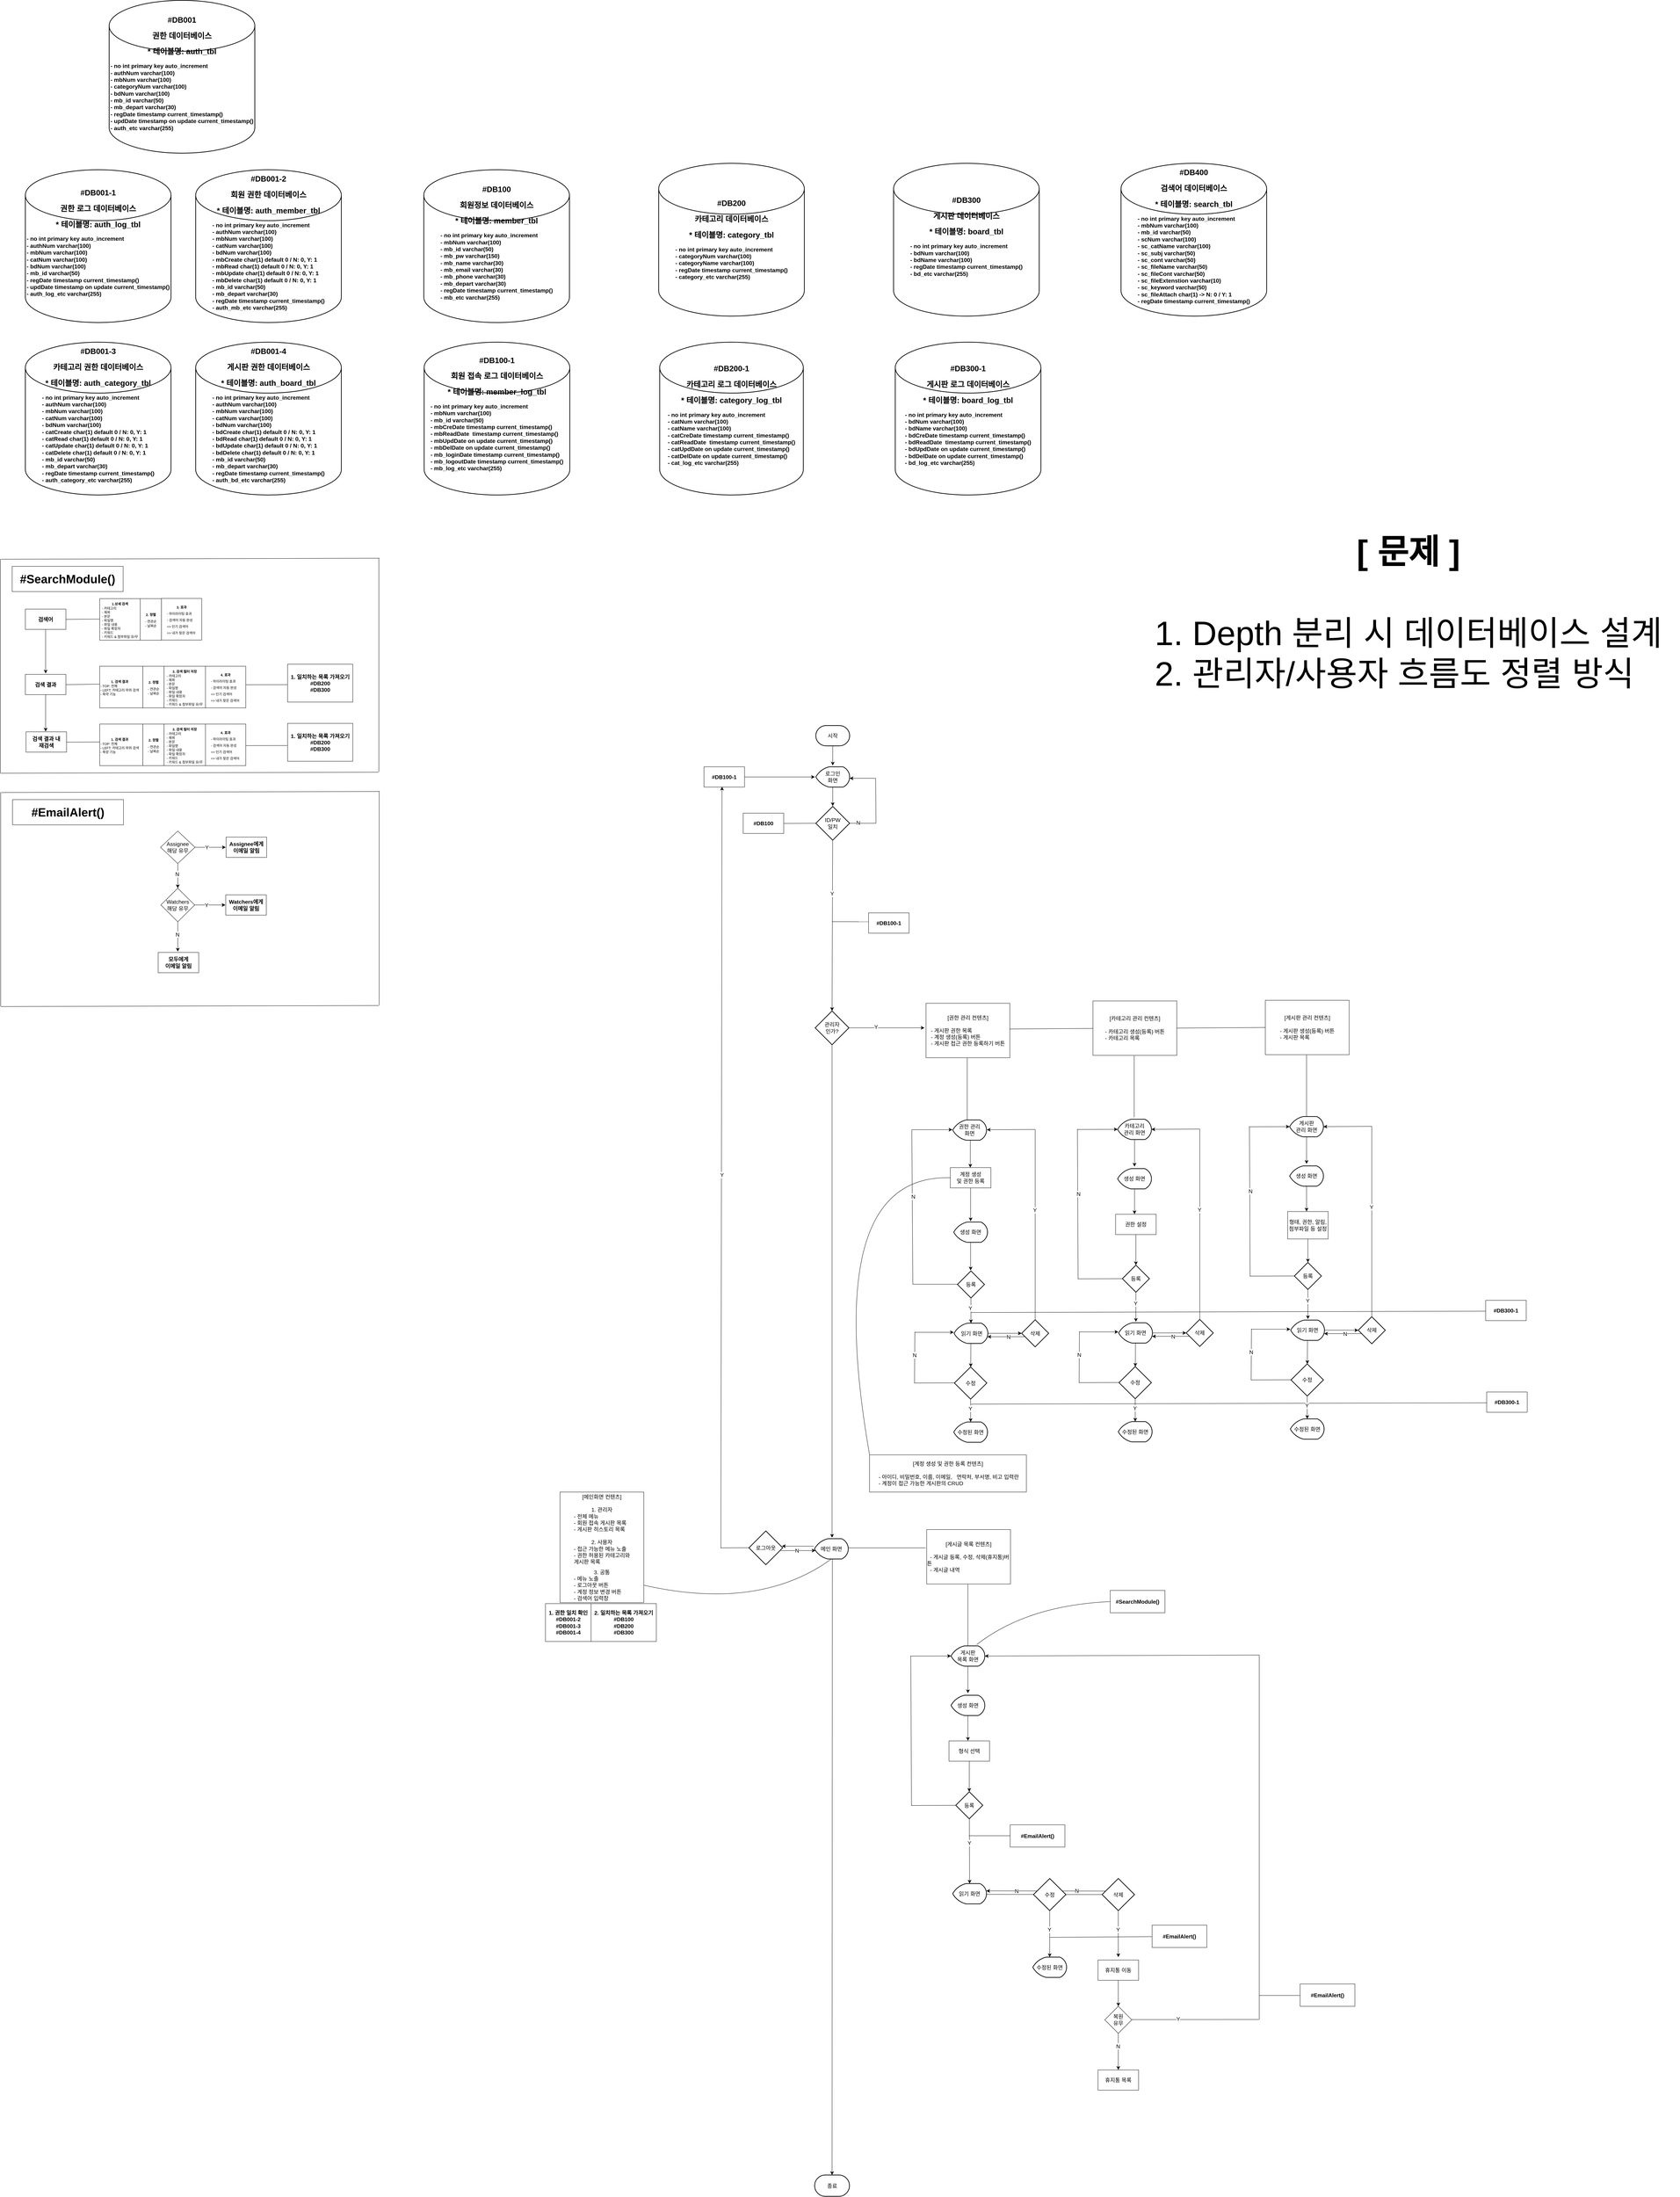 <mxfile version="22.1.16" type="github">
  <diagram name="페이지-1" id="CfTsEdYrUQADP-SYxcvu">
    <mxGraphModel dx="4369" dy="3655" grid="0" gridSize="10" guides="1" tooltips="1" connect="1" arrows="1" fold="1" page="0" pageScale="1" pageWidth="827" pageHeight="1169" math="0" shadow="0">
      <root>
        <mxCell id="0" />
        <mxCell id="1" parent="0" />
        <mxCell id="WWjnjCcvUzUKzFLUFEfB-352" value="" style="endArrow=none;html=1;rounded=0;fontSize=12;startSize=8;endSize=8;curved=1;" edge="1" parent="1">
          <mxGeometry width="50" height="50" relative="1" as="geometry">
            <mxPoint x="414" y="1308" as="sourcePoint" />
            <mxPoint x="1941" y="1304" as="targetPoint" />
          </mxGeometry>
        </mxCell>
        <mxCell id="WWjnjCcvUzUKzFLUFEfB-355" value="" style="endArrow=none;html=1;rounded=0;fontSize=12;startSize=8;endSize=8;curved=1;" edge="1" parent="1">
          <mxGeometry width="50" height="50" relative="1" as="geometry">
            <mxPoint x="413" y="1579" as="sourcePoint" />
            <mxPoint x="1940" y="1575" as="targetPoint" />
          </mxGeometry>
        </mxCell>
        <mxCell id="WWjnjCcvUzUKzFLUFEfB-330" style="edgeStyle=none;curved=1;rounded=0;orthogonalLoop=1;jettySize=auto;html=1;entryX=0.994;entryY=0.361;entryDx=0;entryDy=0;entryPerimeter=0;fontSize=12;startSize=8;endSize=8;" edge="1" parent="1" target="WWjnjCcvUzUKzFLUFEfB-195">
          <mxGeometry relative="1" as="geometry">
            <mxPoint x="810.309" y="3019.194" as="sourcePoint" />
            <mxPoint x="468.0" y="3017" as="targetPoint" />
          </mxGeometry>
        </mxCell>
        <mxCell id="WWjnjCcvUzUKzFLUFEfB-332" value="N" style="edgeLabel;html=1;align=center;verticalAlign=middle;resizable=0;points=[];fontSize=16;" vertex="1" connectable="0" parent="WWjnjCcvUzUKzFLUFEfB-330">
          <mxGeometry x="-0.516" y="-1" relative="1" as="geometry">
            <mxPoint as="offset" />
          </mxGeometry>
        </mxCell>
        <mxCell id="WWjnjCcvUzUKzFLUFEfB-333" value="N" style="edgeLabel;html=1;align=center;verticalAlign=middle;resizable=0;points=[];fontSize=16;" vertex="1" connectable="0" parent="WWjnjCcvUzUKzFLUFEfB-330">
          <mxGeometry x="0.494" relative="1" as="geometry">
            <mxPoint as="offset" />
          </mxGeometry>
        </mxCell>
        <mxCell id="3xwDAUw6dFbpl16PfHFc-6" style="edgeStyle=none;curved=1;rounded=0;orthogonalLoop=1;jettySize=auto;html=1;fontSize=12;startSize=8;endSize=8;" parent="1" edge="1">
          <mxGeometry relative="1" as="geometry">
            <mxPoint x="4" y="-309.996" as="targetPoint" />
            <mxPoint x="4" y="-367" as="sourcePoint" />
          </mxGeometry>
        </mxCell>
        <mxCell id="3xwDAUw6dFbpl16PfHFc-10" style="edgeStyle=none;curved=1;rounded=0;orthogonalLoop=1;jettySize=auto;html=1;fontSize=12;startSize=8;endSize=8;" parent="1" source="3xwDAUw6dFbpl16PfHFc-9" edge="1">
          <mxGeometry relative="1" as="geometry">
            <mxPoint x="4" y="-189.996" as="targetPoint" />
          </mxGeometry>
        </mxCell>
        <mxCell id="3xwDAUw6dFbpl16PfHFc-9" value="로그인&lt;br&gt;화면" style="strokeWidth=2;html=1;shape=mxgraph.flowchart.display;whiteSpace=wrap;fontSize=16;" parent="1" vertex="1">
          <mxGeometry x="-46" y="-306" width="100" height="60" as="geometry" />
        </mxCell>
        <mxCell id="3xwDAUw6dFbpl16PfHFc-12" value="시작" style="strokeWidth=2;html=1;shape=mxgraph.flowchart.terminator;whiteSpace=wrap;fontSize=16;" parent="1" vertex="1">
          <mxGeometry x="-46" y="-428" width="100" height="60" as="geometry" />
        </mxCell>
        <mxCell id="3xwDAUw6dFbpl16PfHFc-13" value="종료" style="strokeWidth=2;html=1;shape=mxgraph.flowchart.terminator;whiteSpace=wrap;fontSize=16;" parent="1" vertex="1">
          <mxGeometry x="-49.5" y="3859" width="103" height="63" as="geometry" />
        </mxCell>
        <mxCell id="3xwDAUw6dFbpl16PfHFc-21" style="edgeStyle=none;curved=1;rounded=0;orthogonalLoop=1;jettySize=auto;html=1;fontSize=12;startSize=8;endSize=8;entryX=0.5;entryY=0;entryDx=0;entryDy=0;entryPerimeter=0;" parent="1" source="3xwDAUw6dFbpl16PfHFc-14" edge="1" target="3xwDAUw6dFbpl16PfHFc-27">
          <mxGeometry relative="1" as="geometry">
            <mxPoint x="3" y="158" as="targetPoint" />
          </mxGeometry>
        </mxCell>
        <mxCell id="3xwDAUw6dFbpl16PfHFc-22" value="Y" style="edgeLabel;html=1;align=center;verticalAlign=middle;resizable=0;points=[];fontSize=16;" parent="3xwDAUw6dFbpl16PfHFc-21" vertex="1" connectable="0">
          <mxGeometry x="-0.376" y="-2" relative="1" as="geometry">
            <mxPoint as="offset" />
          </mxGeometry>
        </mxCell>
        <mxCell id="3xwDAUw6dFbpl16PfHFc-14" value="ID/PW&lt;br&gt;일치" style="strokeWidth=2;html=1;shape=mxgraph.flowchart.decision;whiteSpace=wrap;fontSize=16;" parent="1" vertex="1">
          <mxGeometry x="-46" y="-189" width="100" height="100" as="geometry" />
        </mxCell>
        <mxCell id="3xwDAUw6dFbpl16PfHFc-16" value="" style="endArrow=none;html=1;rounded=0;fontSize=12;startSize=8;endSize=8;curved=1;" parent="1" edge="1">
          <mxGeometry width="50" height="50" relative="1" as="geometry">
            <mxPoint x="54" y="-139" as="sourcePoint" />
            <mxPoint x="132" y="-139" as="targetPoint" />
          </mxGeometry>
        </mxCell>
        <mxCell id="3xwDAUw6dFbpl16PfHFc-20" value="N" style="edgeLabel;html=1;align=center;verticalAlign=middle;resizable=0;points=[];fontSize=16;" parent="3xwDAUw6dFbpl16PfHFc-16" vertex="1" connectable="0">
          <mxGeometry x="-0.354" y="2" relative="1" as="geometry">
            <mxPoint as="offset" />
          </mxGeometry>
        </mxCell>
        <mxCell id="3xwDAUw6dFbpl16PfHFc-17" value="" style="endArrow=none;html=1;rounded=0;fontSize=12;startSize=8;endSize=8;curved=1;" parent="1" edge="1">
          <mxGeometry width="50" height="50" relative="1" as="geometry">
            <mxPoint x="131" y="-272" as="sourcePoint" />
            <mxPoint x="132" y="-139" as="targetPoint" />
          </mxGeometry>
        </mxCell>
        <mxCell id="3xwDAUw6dFbpl16PfHFc-19" value="" style="endArrow=classic;html=1;rounded=0;fontSize=12;startSize=8;endSize=8;curved=1;" parent="1" edge="1">
          <mxGeometry width="50" height="50" relative="1" as="geometry">
            <mxPoint x="131" y="-272" as="sourcePoint" />
            <mxPoint x="54" y="-272" as="targetPoint" />
          </mxGeometry>
        </mxCell>
        <mxCell id="3xwDAUw6dFbpl16PfHFc-29" value="&lt;b style=&quot;font-size: 23px;&quot;&gt;#DB100&lt;/b&gt;&lt;br&gt;&lt;br&gt;&lt;b style=&quot;font-size: 23px;&quot;&gt;회원정보 데이터베이스&lt;/b&gt;&lt;br&gt;&lt;br&gt;&lt;b style=&quot;font-size: 23px;&quot;&gt;* 테이블명: member_tbl&lt;/b&gt;&lt;br&gt;&lt;br&gt;&lt;div style=&quot;text-align: left; font-size: 17px;&quot;&gt;&lt;b style=&quot;&quot;&gt;&lt;font style=&quot;font-size: 17px;&quot;&gt;- no int primary key auto_increment&lt;/font&gt;&lt;/b&gt;&lt;/div&gt;&lt;div style=&quot;text-align: left;&quot;&gt;&lt;b style=&quot;border-color: var(--border-color); background-color: initial;&quot;&gt;&lt;font style=&quot;font-size: 17px;&quot;&gt;- mbNum varchar(100)&lt;/font&gt;&lt;/b&gt;&lt;b style=&quot;font-size: 17px;&quot;&gt;&lt;font style=&quot;font-size: 17px;&quot;&gt;&lt;br&gt;&lt;/font&gt;&lt;/b&gt;&lt;/div&gt;&lt;div style=&quot;text-align: left; font-size: 17px;&quot;&gt;&lt;b&gt;&lt;font style=&quot;font-size: 17px;&quot;&gt;- mb_id varchar(50)&lt;/font&gt;&lt;/b&gt;&lt;/div&gt;&lt;div style=&quot;text-align: left; font-size: 17px;&quot;&gt;&lt;b&gt;&lt;font style=&quot;font-size: 17px;&quot;&gt;- mb_pw varchar(150)&lt;/font&gt;&lt;/b&gt;&lt;/div&gt;&lt;div style=&quot;text-align: left; font-size: 17px;&quot;&gt;&lt;b&gt;&lt;font style=&quot;font-size: 17px;&quot;&gt;- mb_name varchar(30)&lt;/font&gt;&lt;/b&gt;&lt;/div&gt;&lt;div style=&quot;text-align: left; font-size: 17px;&quot;&gt;&lt;b&gt;&lt;font style=&quot;font-size: 17px;&quot;&gt;- mb_email varchar(30)&lt;/font&gt;&lt;/b&gt;&lt;/div&gt;&lt;div style=&quot;text-align: left; font-size: 17px;&quot;&gt;&lt;b&gt;&lt;font style=&quot;font-size: 17px;&quot;&gt;- mb_phone varchar(30)&lt;/font&gt;&lt;/b&gt;&lt;/div&gt;&lt;div style=&quot;text-align: left; font-size: 17px;&quot;&gt;&lt;b&gt;&lt;font style=&quot;font-size: 17px;&quot;&gt;- mb_depart varchar(30)&lt;/font&gt;&lt;/b&gt;&lt;/div&gt;&lt;div style=&quot;text-align: left; font-size: 17px;&quot;&gt;&lt;b style=&quot;&quot;&gt;&lt;font style=&quot;font-size: 17px;&quot;&gt;- regDate timestamp&amp;nbsp;&lt;font style=&quot;font-size: 17px;&quot;&gt;current_timestamp()&lt;/font&gt;&lt;/font&gt;&lt;/b&gt;&lt;/div&gt;&lt;div style=&quot;text-align: left; font-size: 17px;&quot;&gt;&lt;b style=&quot;&quot;&gt;&lt;font style=&quot;font-size: 17px;&quot;&gt;&lt;font style=&quot;font-size: 17px;&quot;&gt;- mb_etc varchar(255)&lt;/font&gt;&lt;/font&gt;&lt;/b&gt;&lt;/div&gt;&lt;div style=&quot;text-align: left;&quot;&gt;&lt;br&gt;&lt;/div&gt;" style="strokeWidth=2;html=1;shape=mxgraph.flowchart.database;whiteSpace=wrap;fontSize=16;" parent="1" vertex="1">
          <mxGeometry x="-1206" y="-2072" width="431" height="452" as="geometry" />
        </mxCell>
        <mxCell id="3xwDAUw6dFbpl16PfHFc-33" value="&lt;b&gt;#DB100&lt;/b&gt;" style="rounded=0;whiteSpace=wrap;html=1;fontSize=16;" parent="1" vertex="1">
          <mxGeometry x="-261" y="-169" width="120" height="60" as="geometry" />
        </mxCell>
        <mxCell id="3xwDAUw6dFbpl16PfHFc-43" value="&lt;b style=&quot;font-size: 23px;&quot;&gt;#DB100-1&lt;/b&gt;&lt;br&gt;&lt;br&gt;&lt;b style=&quot;font-size: 23px;&quot;&gt;회원 접속 로그 데이터베이스&lt;/b&gt;&lt;br&gt;&lt;br&gt;&lt;b style=&quot;font-size: 23px;&quot;&gt;* 테이블명: member_log_tbl&lt;br&gt;&lt;/b&gt;&lt;br&gt;&lt;div style=&quot;text-align: left; font-weight: bold; font-size: 17px;&quot;&gt;&lt;font style=&quot;font-size: 17px;&quot;&gt;&lt;b style=&quot;background-color: initial;&quot;&gt;&lt;font style=&quot;font-size: 17px;&quot;&gt;- no int primary key&amp;nbsp;&lt;/font&gt;&lt;/b&gt;&lt;b style=&quot;background-color: initial;&quot;&gt;auto_increment&lt;/b&gt;&lt;/font&gt;&lt;/div&gt;&lt;div style=&quot;text-align: left; font-weight: bold; font-size: 17px;&quot;&gt;&lt;b style=&quot;background-color: initial;&quot;&gt;&lt;font style=&quot;font-size: 17px;&quot;&gt;- mbNum varchar(100)&lt;/font&gt;&lt;/b&gt;&lt;/div&gt;&lt;div style=&quot;text-align: left; font-weight: bold; font-size: 17px;&quot;&gt;&lt;b style=&quot;background-color: initial;&quot;&gt;&lt;font style=&quot;font-size: 17px;&quot;&gt;- mb_id varchar(50)&lt;/font&gt;&lt;/b&gt;&lt;/div&gt;&lt;div style=&quot;text-align: left; font-weight: bold; font-size: 17px;&quot;&gt;&lt;div style=&quot;border-color: var(--border-color); font-weight: 400;&quot;&gt;&lt;b style=&quot;border-color: var(--border-color);&quot;&gt;- mb&lt;/b&gt;&lt;b style=&quot;border-color: var(--border-color);&quot;&gt;CreDate&amp;nbsp;&lt;/b&gt;&lt;b style=&quot;border-color: var(--border-color); background-color: initial;&quot;&gt;&lt;font style=&quot;border-color: var(--border-color);&quot;&gt;timestamp&amp;nbsp;&lt;font style=&quot;border-color: var(--border-color);&quot;&gt;current_timestamp()&lt;/font&gt;&lt;/font&gt;&lt;/b&gt;&lt;/div&gt;&lt;div style=&quot;border-color: var(--border-color); font-weight: 400;&quot;&gt;&lt;b style=&quot;border-color: var(--border-color);&quot;&gt;- mbRead&lt;/b&gt;&lt;b style=&quot;border-color: var(--border-color); background-color: initial;&quot;&gt;Date&lt;/b&gt;&lt;b style=&quot;border-color: var(--border-color); background-color: initial;&quot;&gt;&amp;nbsp;&lt;/b&gt;&lt;b style=&quot;border-color: var(--border-color); background-color: initial;&quot;&gt;&lt;font style=&quot;border-color: var(--border-color);&quot;&gt;&amp;nbsp;timestamp&amp;nbsp;&lt;font style=&quot;border-color: var(--border-color);&quot;&gt;current_timestamp()&lt;/font&gt;&lt;/font&gt;&lt;/b&gt;&lt;/div&gt;&lt;div style=&quot;border-color: var(--border-color); font-weight: 400;&quot;&gt;&lt;b style=&quot;border-color: var(--border-color);&quot;&gt;- mbUpd&lt;/b&gt;&lt;b style=&quot;border-color: var(--border-color); background-color: initial;&quot;&gt;Date&lt;/b&gt;&lt;b style=&quot;border-color: var(--border-color); background-color: initial;&quot;&gt;&amp;nbsp;&lt;/b&gt;&lt;b style=&quot;border-color: var(--border-color); background-color: initial;&quot;&gt;on update current_timestamp()&lt;/b&gt;&lt;/div&gt;&lt;div style=&quot;border-color: var(--border-color); font-weight: 400;&quot;&gt;&lt;b style=&quot;border-color: var(--border-color); background-color: initial;&quot;&gt;- mbDel&lt;/b&gt;&lt;b style=&quot;border-color: var(--border-color); background-color: initial;&quot;&gt;Date&lt;/b&gt;&lt;b style=&quot;border-color: var(--border-color); background-color: initial;&quot;&gt;&amp;nbsp;&lt;/b&gt;&lt;b style=&quot;border-color: var(--border-color); background-color: initial;&quot;&gt;on update current_timestamp()&lt;/b&gt;&lt;/div&gt;&lt;/div&gt;&lt;div style=&quot;text-align: left; font-weight: bold; font-size: 17px;&quot;&gt;&lt;b style=&quot;background-color: initial;&quot;&gt;&lt;font style=&quot;font-size: 17px;&quot;&gt;- mb_loginDate timestamp&amp;nbsp;&lt;/font&gt;&lt;/b&gt;&lt;b style=&quot;background-color: initial;&quot;&gt;current_timestamp()&lt;/b&gt;&lt;/div&gt;&lt;div style=&quot;text-align: left; font-weight: bold; font-size: 17px;&quot;&gt;&lt;b style=&quot;background-color: initial;&quot;&gt;&lt;font style=&quot;font-size: 17px;&quot;&gt;- mb_logoutDate timestamp&amp;nbsp;&lt;/font&gt;&lt;/b&gt;&lt;b style=&quot;background-color: initial;&quot;&gt;current_timestamp()&lt;/b&gt;&lt;/div&gt;&lt;div style=&quot;text-align: left; font-weight: bold; font-size: 17px;&quot;&gt;&lt;b style=&quot;background-color: initial;&quot;&gt;- mb_log_etc varchar(255)&lt;/b&gt;&lt;/div&gt;&lt;div style=&quot;text-align: left;&quot;&gt;&lt;span style=&quot;font-size: 23px;&quot;&gt;&lt;b&gt;&lt;br&gt;&lt;/b&gt;&lt;/span&gt;&lt;/div&gt;" style="strokeWidth=2;html=1;shape=mxgraph.flowchart.database;whiteSpace=wrap;fontSize=16;" parent="1" vertex="1">
          <mxGeometry x="-1205" y="-1562" width="431" height="452" as="geometry" />
        </mxCell>
        <mxCell id="3xwDAUw6dFbpl16PfHFc-57" value="" style="endArrow=classic;html=1;rounded=0;fontSize=12;startSize=8;endSize=8;curved=1;" parent="1" source="3xwDAUw6dFbpl16PfHFc-63" edge="1">
          <mxGeometry width="50" height="50" relative="1" as="geometry">
            <mxPoint x="-327" y="-276" as="sourcePoint" />
            <mxPoint x="-49" y="-276" as="targetPoint" />
          </mxGeometry>
        </mxCell>
        <mxCell id="3xwDAUw6dFbpl16PfHFc-63" value="&lt;b&gt;#DB100-1&lt;/b&gt;" style="rounded=0;whiteSpace=wrap;html=1;fontSize=16;" parent="1" vertex="1">
          <mxGeometry x="-377" y="-306" width="120" height="60" as="geometry" />
        </mxCell>
        <mxCell id="3xwDAUw6dFbpl16PfHFc-40" value="[메인화면 컨텐츠]&lt;br style=&quot;font-size: 10px;&quot;&gt;&lt;br style=&quot;font-size: 10px;&quot;&gt;1. 관리자&lt;br&gt;&lt;div style=&quot;text-align: left;&quot;&gt;&lt;span style=&quot;background-color: initial;&quot;&gt;- 전체 메뉴&lt;/span&gt;&lt;/div&gt;&lt;div style=&quot;text-align: left;&quot;&gt;&lt;span style=&quot;background-color: initial;&quot;&gt;- 회원 접속 게시판 목록&lt;/span&gt;&lt;/div&gt;&lt;div style=&quot;text-align: left;&quot;&gt;&lt;span style=&quot;background-color: initial;&quot;&gt;- 게시판 히스토리 목록&lt;/span&gt;&lt;/div&gt;&lt;div style=&quot;font-size: 15px;&quot;&gt;&lt;/div&gt;&lt;div style=&quot;text-align: left;&quot;&gt;&lt;font size=&quot;1&quot;&gt;&lt;br&gt;&lt;/font&gt;&lt;/div&gt;2. 사용자&lt;br&gt;&lt;div style=&quot;text-align: left;&quot;&gt;&lt;span style=&quot;background-color: initial;&quot;&gt;- 접근 가능한 메뉴 노출&lt;/span&gt;&lt;/div&gt;&lt;div style=&quot;text-align: left;&quot;&gt;&lt;span style=&quot;background-color: initial;&quot;&gt;- 권한 허용된 카테고리와&lt;/span&gt;&lt;/div&gt;&lt;div style=&quot;text-align: left;&quot;&gt;&lt;span style=&quot;background-color: initial;&quot;&gt;게시판 목록&lt;/span&gt;&lt;/div&gt;&lt;div style=&quot;text-align: left; font-size: 10px;&quot;&gt;&lt;br&gt;&lt;/div&gt;&lt;div style=&quot;&quot;&gt;&lt;span style=&quot;background-color: initial;&quot;&gt;3. 공통&lt;/span&gt;&lt;/div&gt;&lt;div style=&quot;text-align: left;&quot;&gt;&lt;span style=&quot;background-color: initial;&quot;&gt;- 메뉴 노출&lt;/span&gt;&lt;/div&gt;&lt;div style=&quot;text-align: left;&quot;&gt;&lt;span style=&quot;background-color: initial;&quot;&gt;- 로그아웃 버튼&lt;/span&gt;&lt;/div&gt;&lt;div style=&quot;text-align: left;&quot;&gt;&lt;span style=&quot;background-color: initial;&quot;&gt;- 계정 정보 변경 버튼&lt;/span&gt;&lt;/div&gt;&lt;div style=&quot;text-align: left;&quot;&gt;&lt;span style=&quot;background-color: initial;&quot;&gt;- 검색어 입력창&lt;/span&gt;&lt;/div&gt;" style="rounded=0;whiteSpace=wrap;html=1;fontSize=16;" parent="1" vertex="1">
          <mxGeometry x="-803" y="1839" width="248" height="327" as="geometry" />
        </mxCell>
        <mxCell id="giarZqFVq59d_r4smIDB-36" value="&lt;b style=&quot;font-size: 23px;&quot;&gt;#DB300&lt;/b&gt;&lt;br&gt;&lt;br&gt;&lt;b style=&quot;font-size: 23px;&quot;&gt;게시판 데이터베이스&lt;/b&gt;&lt;br&gt;&lt;br&gt;&lt;b style=&quot;font-size: 23px;&quot;&gt;* 테이블명: board_tbl&lt;/b&gt;&lt;br&gt;&lt;br&gt;&lt;div style=&quot;text-align: left; font-size: 17px;&quot;&gt;&lt;div style=&quot;border-color: var(--border-color);&quot;&gt;&lt;b style=&quot;border-color: var(--border-color);&quot;&gt;- no int primary key auto_increment&lt;/b&gt;&lt;/div&gt;&lt;div style=&quot;border-color: var(--border-color);&quot;&gt;&lt;b style=&quot;border-color: var(--border-color); font-size: 16px; background-color: initial;&quot;&gt;&lt;font style=&quot;border-color: var(--border-color); font-size: 17px;&quot;&gt;- bdNum varchar(100)&lt;/font&gt;&lt;/b&gt;&lt;/div&gt;&lt;div style=&quot;border-color: var(--border-color);&quot;&gt;&lt;b style=&quot;border-color: var(--border-color);&quot;&gt;- bdName varchar(100)&lt;/b&gt;&lt;/div&gt;&lt;div style=&quot;border-color: var(--border-color);&quot;&gt;&lt;b style=&quot;border-color: var(--border-color); background-color: initial;&quot;&gt;- regDate timestamp&amp;nbsp;current_timestamp()&lt;/b&gt;&lt;/div&gt;&lt;div style=&quot;border-color: var(--border-color);&quot;&gt;&lt;b style=&quot;border-color: var(--border-color);&quot;&gt;- bd_etc varchar(255)&lt;/b&gt;&lt;/div&gt;&lt;/div&gt;&lt;div style=&quot;text-align: left;&quot;&gt;&lt;br&gt;&lt;/div&gt;" style="strokeWidth=2;html=1;shape=mxgraph.flowchart.database;whiteSpace=wrap;fontSize=16;" parent="1" vertex="1">
          <mxGeometry x="184" y="-2091" width="431" height="452" as="geometry" />
        </mxCell>
        <mxCell id="giarZqFVq59d_r4smIDB-37" value="&lt;b style=&quot;font-size: 23px;&quot;&gt;#DB001&lt;/b&gt;&lt;br&gt;&lt;br&gt;&lt;b style=&quot;font-size: 23px;&quot;&gt;권한 데이터베이스&lt;/b&gt;&lt;br&gt;&lt;br&gt;&lt;b style=&quot;font-size: 23px;&quot;&gt;* 테이블명: auth_tbl&lt;/b&gt;&lt;br&gt;&lt;br&gt;&lt;div style=&quot;text-align: left; font-size: 17px;&quot;&gt;&lt;b style=&quot;&quot;&gt;&lt;font style=&quot;font-size: 17px;&quot;&gt;- no int primary key auto_increment&lt;/font&gt;&lt;/b&gt;&lt;/div&gt;&lt;div style=&quot;text-align: left; font-size: 17px;&quot;&gt;&lt;b style=&quot;&quot;&gt;&lt;font style=&quot;font-size: 17px;&quot;&gt;- authNum varchar(100)&lt;/font&gt;&lt;/b&gt;&lt;/div&gt;&lt;div style=&quot;text-align: left;&quot;&gt;&lt;b style=&quot;border-color: var(--border-color); background-color: initial;&quot;&gt;&lt;font style=&quot;font-size: 17px;&quot;&gt;- mbNum varchar(100)&lt;/font&gt;&lt;/b&gt;&lt;b style=&quot;font-size: 17px;&quot;&gt;&lt;font style=&quot;font-size: 17px;&quot;&gt;&lt;br&gt;&lt;/font&gt;&lt;/b&gt;&lt;/div&gt;&lt;div style=&quot;text-align: left;&quot;&gt;&lt;b style=&quot;border-color: var(--border-color); background-color: initial;&quot;&gt;&lt;font style=&quot;font-size: 17px;&quot;&gt;&lt;b style=&quot;border-color: var(--border-color); font-size: 16px; background-color: initial;&quot;&gt;&lt;font style=&quot;border-color: var(--border-color); font-size: 17px;&quot;&gt;- categoryNum varchar(100)&lt;/font&gt;&lt;/b&gt;&lt;br style=&quot;border-color: var(--border-color);&quot;&gt;&lt;/font&gt;&lt;/b&gt;&lt;/div&gt;&lt;div style=&quot;text-align: left;&quot;&gt;&lt;b style=&quot;border-color: var(--border-color); background-color: initial;&quot;&gt;&lt;font style=&quot;font-size: 17px;&quot;&gt;- bdNum varchar(100)&lt;/font&gt;&lt;/b&gt;&lt;/div&gt;&lt;div style=&quot;text-align: left; font-size: 17px;&quot;&gt;&lt;b&gt;&lt;font style=&quot;font-size: 17px;&quot;&gt;- mb_id varchar(50)&lt;/font&gt;&lt;/b&gt;&lt;/div&gt;&lt;div style=&quot;text-align: left; font-size: 17px;&quot;&gt;&lt;b&gt;&lt;font style=&quot;font-size: 17px;&quot;&gt;- mb_depart varchar(30)&lt;/font&gt;&lt;/b&gt;&lt;/div&gt;&lt;div style=&quot;text-align: left; font-size: 17px;&quot;&gt;&lt;b style=&quot;&quot;&gt;&lt;font style=&quot;font-size: 17px;&quot;&gt;- regDate timestamp&amp;nbsp;&lt;font style=&quot;font-size: 17px;&quot;&gt;current_timestamp()&lt;/font&gt;&lt;/font&gt;&lt;/b&gt;&lt;/div&gt;&lt;div style=&quot;text-align: left; font-size: 17px;&quot;&gt;&lt;div style=&quot;border-color: var(--border-color);&quot;&gt;&lt;b style=&quot;border-color: var(--border-color);&quot;&gt;- updDate timestamp on update current_timestamp()&lt;/b&gt;&lt;/div&gt;&lt;/div&gt;&lt;div style=&quot;text-align: left; font-size: 17px;&quot;&gt;&lt;b style=&quot;&quot;&gt;&lt;font style=&quot;font-size: 17px;&quot;&gt;&lt;font style=&quot;font-size: 17px;&quot;&gt;- auth_etc varchar(255)&lt;/font&gt;&lt;/font&gt;&lt;/b&gt;&lt;/div&gt;&lt;div style=&quot;text-align: left;&quot;&gt;&lt;br&gt;&lt;/div&gt;" style="strokeWidth=2;html=1;shape=mxgraph.flowchart.database;whiteSpace=wrap;fontSize=16;" parent="1" vertex="1">
          <mxGeometry x="-2137" y="-2573" width="431" height="452" as="geometry" />
        </mxCell>
        <mxCell id="giarZqFVq59d_r4smIDB-38" value="&lt;b style=&quot;font-size: 23px;&quot;&gt;#DB300-1&lt;/b&gt;&lt;br&gt;&lt;br&gt;&lt;b style=&quot;font-size: 23px;&quot;&gt;게시판 로그 데이터베이스&lt;/b&gt;&lt;br&gt;&lt;br&gt;&lt;b style=&quot;font-size: 23px;&quot;&gt;* 테이블명: board_log_tbl&lt;/b&gt;&lt;br&gt;&lt;br&gt;&lt;div style=&quot;text-align: left; font-size: 17px;&quot;&gt;&lt;b style=&quot;&quot;&gt;&lt;font style=&quot;font-size: 17px;&quot;&gt;- no int primary key auto_increment&lt;/font&gt;&lt;/b&gt;&lt;/div&gt;&lt;div style=&quot;text-align: left; font-size: 17px;&quot;&gt;&lt;b style=&quot;border-color: var(--border-color); font-size: 16px; background-color: initial;&quot;&gt;&lt;font style=&quot;border-color: var(--border-color); font-size: 17px;&quot;&gt;- bdNum varchar(100)&lt;/font&gt;&lt;/b&gt;&lt;/div&gt;&lt;div style=&quot;text-align: left; font-size: 17px;&quot;&gt;&lt;b&gt;&lt;font style=&quot;font-size: 17px;&quot;&gt;- bdName varchar(100)&lt;/font&gt;&lt;/b&gt;&lt;/div&gt;&lt;div style=&quot;text-align: left; font-size: 17px;&quot;&gt;&lt;div style=&quot;border-color: var(--border-color);&quot;&gt;&lt;b style=&quot;border-color: var(--border-color);&quot;&gt;- bd&lt;/b&gt;&lt;b style=&quot;border-color: var(--border-color);&quot;&gt;CreDate&amp;nbsp;&lt;/b&gt;&lt;b style=&quot;background-color: initial; border-color: var(--border-color);&quot;&gt;&lt;font style=&quot;border-color: var(--border-color);&quot;&gt;timestamp&amp;nbsp;&lt;font style=&quot;border-color: var(--border-color);&quot;&gt;current_timestamp()&lt;/font&gt;&lt;/font&gt;&lt;/b&gt;&lt;/div&gt;&lt;div style=&quot;border-color: var(--border-color);&quot;&gt;&lt;b style=&quot;border-color: var(--border-color);&quot;&gt;&lt;b style=&quot;border-color: var(--border-color);&quot;&gt;&lt;font style=&quot;border-color: var(--border-color);&quot;&gt;- bdReadDate&amp;nbsp;&lt;/font&gt;&lt;/b&gt;&lt;/b&gt;&lt;b style=&quot;background-color: initial; border-color: var(--border-color);&quot;&gt;&lt;font style=&quot;border-color: var(--border-color);&quot;&gt;&amp;nbsp;timestamp&amp;nbsp;&lt;font style=&quot;border-color: var(--border-color);&quot;&gt;current_timestamp()&lt;/font&gt;&lt;/font&gt;&lt;/b&gt;&lt;/div&gt;&lt;div style=&quot;border-color: var(--border-color);&quot;&gt;&lt;b style=&quot;border-color: var(--border-color);&quot;&gt;- bdUpd&lt;/b&gt;&lt;b style=&quot;background-color: initial; border-color: var(--border-color);&quot;&gt;Date&lt;/b&gt;&lt;b style=&quot;background-color: initial; border-color: var(--border-color);&quot;&gt;&amp;nbsp;&lt;/b&gt;&lt;b style=&quot;background-color: initial; border-color: var(--border-color);&quot;&gt;on update current_timestamp()&lt;/b&gt;&lt;/div&gt;&lt;div style=&quot;border-color: var(--border-color);&quot;&gt;&lt;b style=&quot;border-color: var(--border-color); background-color: initial;&quot;&gt;- bdDel&lt;/b&gt;&lt;b style=&quot;background-color: initial; border-color: var(--border-color);&quot;&gt;Date&lt;/b&gt;&lt;b style=&quot;background-color: initial; border-color: var(--border-color);&quot;&gt;&amp;nbsp;&lt;/b&gt;&lt;b style=&quot;background-color: initial; border-color: var(--border-color);&quot;&gt;on update current_timestamp()&lt;/b&gt;&lt;/div&gt;&lt;div style=&quot;border-color: var(--border-color);&quot;&gt;&lt;b style=&quot;background-color: initial; border-color: var(--border-color);&quot;&gt;- bd_log_etc varchar(255)&lt;/b&gt;&lt;/div&gt;&lt;/div&gt;&lt;div style=&quot;text-align: left;&quot;&gt;&lt;br&gt;&lt;/div&gt;" style="strokeWidth=2;html=1;shape=mxgraph.flowchart.database;whiteSpace=wrap;fontSize=16;" parent="1" vertex="1">
          <mxGeometry x="189" y="-1562" width="431" height="452" as="geometry" />
        </mxCell>
        <mxCell id="giarZqFVq59d_r4smIDB-39" value="&lt;b style=&quot;font-size: 23px;&quot;&gt;#DB001-1&lt;/b&gt;&lt;br&gt;&lt;br&gt;&lt;b style=&quot;font-size: 23px;&quot;&gt;권한 로그 데이터베이스&lt;/b&gt;&lt;br&gt;&lt;br&gt;&lt;b style=&quot;font-size: 23px;&quot;&gt;* 테이블명: auth_log_tbl&lt;/b&gt;&lt;br&gt;&lt;br&gt;&lt;div style=&quot;text-align: left; font-size: 17px;&quot;&gt;&lt;b style=&quot;&quot;&gt;&lt;font style=&quot;font-size: 17px;&quot;&gt;- no int primary key auto_increment&lt;/font&gt;&lt;/b&gt;&lt;/div&gt;&lt;div style=&quot;text-align: left; font-size: 17px;&quot;&gt;&lt;b style=&quot;&quot;&gt;&lt;font style=&quot;font-size: 17px;&quot;&gt;- authNum varchar(100)&lt;/font&gt;&lt;/b&gt;&lt;/div&gt;&lt;div style=&quot;text-align: left;&quot;&gt;&lt;b style=&quot;border-color: var(--border-color); background-color: initial;&quot;&gt;&lt;font style=&quot;font-size: 17px;&quot;&gt;- mbNum varchar(100)&lt;/font&gt;&lt;/b&gt;&lt;b style=&quot;font-size: 17px;&quot;&gt;&lt;font style=&quot;font-size: 17px;&quot;&gt;&lt;br&gt;&lt;/font&gt;&lt;/b&gt;&lt;/div&gt;&lt;div style=&quot;text-align: left;&quot;&gt;&lt;b style=&quot;border-color: var(--border-color); background-color: initial;&quot;&gt;&lt;font style=&quot;font-size: 17px;&quot;&gt;&lt;b style=&quot;border-color: var(--border-color); font-size: 16px; background-color: initial;&quot;&gt;&lt;font style=&quot;border-color: var(--border-color); font-size: 17px;&quot;&gt;&lt;b style=&quot;border-color: var(--border-color); font-size: 16px; background-color: initial;&quot;&gt;&lt;font style=&quot;border-color: var(--border-color); font-size: 17px;&quot;&gt;- catNum varchar(100)&lt;/font&gt;&lt;/b&gt;&lt;/font&gt;&lt;/b&gt;&lt;br&gt;&lt;/font&gt;&lt;/b&gt;&lt;/div&gt;&lt;div style=&quot;text-align: left;&quot;&gt;&lt;b style=&quot;border-color: var(--border-color); background-color: initial;&quot;&gt;&lt;font style=&quot;font-size: 17px;&quot;&gt;- bdNum varchar(100)&lt;/font&gt;&lt;/b&gt;&lt;/div&gt;&lt;div style=&quot;text-align: left; font-size: 17px;&quot;&gt;&lt;b&gt;&lt;font style=&quot;font-size: 17px;&quot;&gt;- mb_id varchar(50)&lt;/font&gt;&lt;/b&gt;&lt;/div&gt;&lt;div style=&quot;text-align: left; font-size: 17px;&quot;&gt;&lt;b style=&quot;background-color: initial;&quot;&gt;- regDate timestamp&amp;nbsp;current_timestamp()&lt;/b&gt;&lt;br&gt;&lt;/div&gt;&lt;div style=&quot;text-align: left; font-size: 17px;&quot;&gt;&lt;div style=&quot;border-color: var(--border-color);&quot;&gt;&lt;b style=&quot;border-color: var(--border-color);&quot;&gt;- updDate timestamp on update current_timestamp()&lt;/b&gt;&lt;/div&gt;&lt;/div&gt;&lt;div style=&quot;text-align: left; font-size: 17px;&quot;&gt;&lt;b style=&quot;&quot;&gt;&lt;font style=&quot;font-size: 17px;&quot;&gt;&lt;font style=&quot;font-size: 17px;&quot;&gt;- auth_log_etc varchar(255)&lt;/font&gt;&lt;/font&gt;&lt;/b&gt;&lt;/div&gt;&lt;div style=&quot;text-align: left;&quot;&gt;&lt;br&gt;&lt;/div&gt;" style="strokeWidth=2;html=1;shape=mxgraph.flowchart.database;whiteSpace=wrap;fontSize=16;" parent="1" vertex="1">
          <mxGeometry x="-2385" y="-2072" width="431" height="452" as="geometry" />
        </mxCell>
        <mxCell id="giarZqFVq59d_r4smIDB-40" value="&lt;b style=&quot;font-size: 23px;&quot;&gt;#DB001-2&lt;/b&gt;&lt;br&gt;&lt;br&gt;&lt;b style=&quot;font-size: 23px;&quot;&gt;회원 권한 데이터베이스&lt;/b&gt;&lt;br&gt;&lt;br&gt;&lt;b style=&quot;font-size: 23px;&quot;&gt;* 테이블명: auth_member_tbl&lt;/b&gt;&lt;br&gt;&lt;br&gt;&lt;div style=&quot;text-align: left; font-size: 17px;&quot;&gt;&lt;div style=&quot;border-color: var(--border-color);&quot;&gt;&lt;b style=&quot;border-color: var(--border-color);&quot;&gt;- no int primary key auto_increment&lt;/b&gt;&lt;/div&gt;&lt;div style=&quot;border-color: var(--border-color);&quot;&gt;&lt;b style=&quot;border-color: var(--border-color);&quot;&gt;- authNum varchar(100)&lt;/b&gt;&lt;/div&gt;&lt;div style=&quot;border-color: var(--border-color); font-size: 16px;&quot;&gt;&lt;b style=&quot;border-color: var(--border-color); background-color: initial;&quot;&gt;&lt;font style=&quot;border-color: var(--border-color); font-size: 17px;&quot;&gt;- mbNum varchar(100)&lt;/font&gt;&lt;/b&gt;&lt;b style=&quot;border-color: var(--border-color); font-size: 17px;&quot;&gt;&lt;br style=&quot;border-color: var(--border-color);&quot;&gt;&lt;/b&gt;&lt;/div&gt;&lt;div style=&quot;border-color: var(--border-color); font-size: 16px;&quot;&gt;&lt;b style=&quot;border-color: var(--border-color); background-color: initial;&quot;&gt;&lt;font style=&quot;border-color: var(--border-color); font-size: 17px;&quot;&gt;&lt;b style=&quot;border-color: var(--border-color); font-size: 16px; background-color: initial;&quot;&gt;&lt;font style=&quot;border-color: var(--border-color); font-size: 17px;&quot;&gt;- catNum varchar(100)&lt;/font&gt;&lt;/b&gt;&lt;br&gt;&lt;/font&gt;&lt;/b&gt;&lt;/div&gt;&lt;div style=&quot;border-color: var(--border-color); font-size: 16px;&quot;&gt;&lt;b style=&quot;border-color: var(--border-color); background-color: initial;&quot;&gt;&lt;font style=&quot;border-color: var(--border-color); font-size: 17px;&quot;&gt;- bdNum varchar(100)&lt;/font&gt;&lt;/b&gt;&lt;/div&gt;&lt;div style=&quot;border-color: var(--border-color); font-size: 16px;&quot;&gt;&lt;b style=&quot;border-color: var(--border-color); background-color: initial;&quot;&gt;&lt;font style=&quot;border-color: var(--border-color); font-size: 17px;&quot;&gt;&lt;div style=&quot;border-color: var(--border-color); font-weight: 400; font-size: 16px;&quot;&gt;&lt;b style=&quot;border-color: var(--border-color); font-size: 17px; background-color: initial;&quot;&gt;&lt;font style=&quot;border-color: var(--border-color);&quot;&gt;- mbCreate char(1) default 0 / N: 0, Y: 1&lt;/font&gt;&lt;/b&gt;&lt;br style=&quot;border-color: var(--border-color);&quot;&gt;&lt;/div&gt;&lt;div style=&quot;border-color: var(--border-color); font-weight: 400; font-size: 16px;&quot;&gt;&lt;b style=&quot;border-color: var(--border-color); background-color: initial;&quot;&gt;&lt;font style=&quot;border-color: var(--border-color); font-size: 17px;&quot;&gt;&lt;b style=&quot;border-color: var(--border-color); font-size: 16px; background-color: initial;&quot;&gt;&lt;font style=&quot;border-color: var(--border-color); font-size: 17px;&quot;&gt;&lt;div style=&quot;border-color: var(--border-color); font-weight: 400;&quot;&gt;&lt;b style=&quot;border-color: var(--border-color);&quot;&gt;&lt;b style=&quot;border-color: var(--border-color);&quot;&gt;&lt;font style=&quot;border-color: var(--border-color);&quot;&gt;- mbRead char(1) default 0 / N: 0, Y: 1&lt;/font&gt;&lt;/b&gt;&lt;br style=&quot;border-color: var(--border-color);&quot;&gt;&lt;/b&gt;&lt;/div&gt;&lt;div style=&quot;border-color: var(--border-color); font-weight: 400;&quot;&gt;&lt;b style=&quot;border-color: var(--border-color);&quot;&gt;- mbUpdate char(1) default 0 / N: 0, Y: 1&lt;/b&gt;&lt;b style=&quot;border-color: var(--border-color);&quot;&gt;&lt;font style=&quot;border-color: var(--border-color);&quot;&gt;&lt;br style=&quot;border-color: var(--border-color);&quot;&gt;&lt;/font&gt;&lt;/b&gt;&lt;/div&gt;&lt;div style=&quot;border-color: var(--border-color); font-weight: 400;&quot;&gt;&lt;b style=&quot;border-color: var(--border-color); background-color: initial;&quot;&gt;&lt;b style=&quot;border-color: var(--border-color);&quot;&gt;&lt;font style=&quot;border-color: var(--border-color);&quot;&gt;- mbDelete char(1) default 0 / N: 0, Y: 1&lt;/font&gt;&lt;/b&gt;&lt;/b&gt;&lt;/div&gt;&lt;/font&gt;&lt;/b&gt;&lt;/font&gt;&lt;/b&gt;&lt;/div&gt;&lt;/font&gt;&lt;/b&gt;&lt;/div&gt;&lt;div style=&quot;border-color: var(--border-color);&quot;&gt;&lt;b style=&quot;border-color: var(--border-color);&quot;&gt;- mb_id varchar(50)&lt;/b&gt;&lt;/div&gt;&lt;div style=&quot;border-color: var(--border-color);&quot;&gt;&lt;b style=&quot;border-color: var(--border-color);&quot;&gt;- mb_depart varchar(30)&lt;/b&gt;&lt;/div&gt;&lt;div style=&quot;border-color: var(--border-color);&quot;&gt;&lt;b style=&quot;border-color: var(--border-color);&quot;&gt;&lt;font style=&quot;border-color: var(--border-color);&quot;&gt;- regDate timestamp&amp;nbsp;&lt;font style=&quot;border-color: var(--border-color);&quot;&gt;current_timestamp()&lt;/font&gt;&lt;/font&gt;&lt;/b&gt;&lt;/div&gt;&lt;div style=&quot;border-color: var(--border-color);&quot;&gt;&lt;b style=&quot;border-color: var(--border-color);&quot;&gt;- auth_mb_etc varchar(255)&lt;/b&gt;&lt;/div&gt;&lt;/div&gt;&lt;div style=&quot;text-align: left;&quot;&gt;&lt;br&gt;&lt;/div&gt;" style="strokeWidth=2;html=1;shape=mxgraph.flowchart.database;whiteSpace=wrap;fontSize=16;" parent="1" vertex="1">
          <mxGeometry x="-1881" y="-2072" width="431" height="452" as="geometry" />
        </mxCell>
        <mxCell id="giarZqFVq59d_r4smIDB-41" value="&lt;b style=&quot;font-size: 23px;&quot;&gt;#DB001-3&lt;/b&gt;&lt;br&gt;&lt;br&gt;&lt;b style=&quot;font-size: 23px;&quot;&gt;카테고리 권한 데이터베이스&lt;/b&gt;&lt;br&gt;&lt;br&gt;&lt;b style=&quot;font-size: 23px;&quot;&gt;* 테이블명: auth_category_tbl&lt;/b&gt;&lt;br&gt;&lt;br&gt;&lt;div style=&quot;text-align: left; font-size: 17px;&quot;&gt;&lt;div style=&quot;border-color: var(--border-color);&quot;&gt;&lt;b style=&quot;border-color: var(--border-color);&quot;&gt;- no int primary key auto_increment&lt;/b&gt;&lt;/div&gt;&lt;div style=&quot;border-color: var(--border-color);&quot;&gt;&lt;b style=&quot;border-color: var(--border-color);&quot;&gt;- authNum varchar(100)&lt;/b&gt;&lt;/div&gt;&lt;div style=&quot;border-color: var(--border-color); font-size: 16px;&quot;&gt;&lt;b style=&quot;border-color: var(--border-color); background-color: initial;&quot;&gt;&lt;font style=&quot;border-color: var(--border-color); font-size: 17px;&quot;&gt;- mbNum varchar(100)&lt;/font&gt;&lt;/b&gt;&lt;b style=&quot;border-color: var(--border-color); font-size: 17px;&quot;&gt;&lt;br style=&quot;border-color: var(--border-color);&quot;&gt;&lt;/b&gt;&lt;/div&gt;&lt;div style=&quot;border-color: var(--border-color); font-size: 16px;&quot;&gt;&lt;b style=&quot;border-color: var(--border-color); background-color: initial;&quot;&gt;&lt;font style=&quot;border-color: var(--border-color); font-size: 17px;&quot;&gt;&lt;b style=&quot;border-color: var(--border-color); font-size: 16px; background-color: initial;&quot;&gt;&lt;font style=&quot;border-color: var(--border-color); font-size: 17px;&quot;&gt;&lt;b style=&quot;border-color: var(--border-color); font-size: 16px; background-color: initial;&quot;&gt;&lt;font style=&quot;border-color: var(--border-color); font-size: 17px;&quot;&gt;- catNum varchar(100)&lt;/font&gt;&lt;/b&gt;&lt;/font&gt;&lt;/b&gt;&lt;br&gt;&lt;/font&gt;&lt;/b&gt;&lt;/div&gt;&lt;div style=&quot;border-color: var(--border-color); font-size: 16px;&quot;&gt;&lt;b style=&quot;border-color: var(--border-color); background-color: initial;&quot;&gt;&lt;font style=&quot;border-color: var(--border-color); font-size: 17px;&quot;&gt;- bdNum varchar(100)&lt;/font&gt;&lt;/b&gt;&lt;/div&gt;&lt;div style=&quot;border-color: var(--border-color); font-size: 16px;&quot;&gt;&lt;b style=&quot;font-size: 17px; background-color: initial; border-color: var(--border-color);&quot;&gt;&lt;font style=&quot;border-color: var(--border-color);&quot;&gt;- catCreate char(1) default 0 / N: 0, Y: 1&lt;/font&gt;&lt;/b&gt;&lt;br&gt;&lt;/div&gt;&lt;div style=&quot;border-color: var(--border-color); font-size: 16px;&quot;&gt;&lt;b style=&quot;border-color: var(--border-color); background-color: initial;&quot;&gt;&lt;font style=&quot;border-color: var(--border-color); font-size: 17px;&quot;&gt;&lt;b style=&quot;border-color: var(--border-color); font-size: 16px; background-color: initial;&quot;&gt;&lt;font style=&quot;border-color: var(--border-color); font-size: 17px;&quot;&gt;&lt;div style=&quot;border-color: var(--border-color); font-weight: 400;&quot;&gt;&lt;b style=&quot;border-color: var(--border-color);&quot;&gt;&lt;b style=&quot;border-color: var(--border-color);&quot;&gt;&lt;font style=&quot;border-color: var(--border-color);&quot;&gt;-&amp;nbsp;&lt;b style=&quot;border-color: var(--border-color);&quot;&gt;&lt;font style=&quot;border-color: var(--border-color);&quot;&gt;cat&lt;/font&gt;&lt;/b&gt;Read char(1) default 0 / N: 0, Y: 1&lt;/font&gt;&lt;/b&gt;&lt;br style=&quot;border-color: var(--border-color);&quot;&gt;&lt;/b&gt;&lt;/div&gt;&lt;div style=&quot;border-color: var(--border-color); font-weight: 400;&quot;&gt;&lt;b style=&quot;border-color: var(--border-color);&quot;&gt;-&amp;nbsp;&lt;b style=&quot;border-color: var(--border-color);&quot;&gt;&lt;font style=&quot;border-color: var(--border-color);&quot;&gt;cat&lt;/font&gt;&lt;/b&gt;Update char(1) default 0 / N: 0, Y: 1&lt;/b&gt;&lt;b style=&quot;border-color: var(--border-color);&quot;&gt;&lt;font style=&quot;border-color: var(--border-color);&quot;&gt;&lt;br style=&quot;border-color: var(--border-color);&quot;&gt;&lt;/font&gt;&lt;/b&gt;&lt;/div&gt;&lt;div style=&quot;border-color: var(--border-color); font-weight: 400;&quot;&gt;&lt;b style=&quot;border-color: var(--border-color); background-color: initial;&quot;&gt;&lt;b style=&quot;border-color: var(--border-color);&quot;&gt;&lt;font style=&quot;border-color: var(--border-color);&quot;&gt;-&amp;nbsp;&lt;b style=&quot;border-color: var(--border-color);&quot;&gt;&lt;font style=&quot;border-color: var(--border-color);&quot;&gt;cat&lt;/font&gt;&lt;/b&gt;Delete char(1) default 0 / N: 0, Y: 1&lt;/font&gt;&lt;/b&gt;&lt;/b&gt;&lt;/div&gt;&lt;/font&gt;&lt;/b&gt;&lt;/font&gt;&lt;/b&gt;&lt;/div&gt;&lt;div style=&quot;border-color: var(--border-color);&quot;&gt;&lt;b style=&quot;border-color: var(--border-color);&quot;&gt;- mb_id varchar(50)&lt;/b&gt;&lt;/div&gt;&lt;div style=&quot;border-color: var(--border-color);&quot;&gt;&lt;b style=&quot;border-color: var(--border-color);&quot;&gt;- mb_depart varchar(30)&lt;/b&gt;&lt;/div&gt;&lt;div style=&quot;border-color: var(--border-color);&quot;&gt;&lt;b style=&quot;border-color: var(--border-color);&quot;&gt;&lt;font style=&quot;border-color: var(--border-color);&quot;&gt;- regDate timestamp&amp;nbsp;&lt;font style=&quot;border-color: var(--border-color);&quot;&gt;current_timestamp()&lt;/font&gt;&lt;/font&gt;&lt;/b&gt;&lt;/div&gt;&lt;div style=&quot;border-color: var(--border-color);&quot;&gt;&lt;b style=&quot;border-color: var(--border-color);&quot;&gt;- auth_category_etc varchar(255)&lt;/b&gt;&lt;/div&gt;&lt;/div&gt;&lt;div style=&quot;text-align: left;&quot;&gt;&lt;br&gt;&lt;/div&gt;" style="strokeWidth=2;html=1;shape=mxgraph.flowchart.database;whiteSpace=wrap;fontSize=16;" parent="1" vertex="1">
          <mxGeometry x="-2385" y="-1562" width="431" height="452" as="geometry" />
        </mxCell>
        <mxCell id="giarZqFVq59d_r4smIDB-42" value="&lt;b style=&quot;font-size: 23px;&quot;&gt;#DB001-4&lt;/b&gt;&lt;br&gt;&lt;br&gt;&lt;b style=&quot;font-size: 23px;&quot;&gt;게시판 권한 데이터베이스&lt;/b&gt;&lt;br&gt;&lt;br&gt;&lt;b style=&quot;font-size: 23px;&quot;&gt;* 테이블명: auth_board_tbl&lt;/b&gt;&lt;br&gt;&lt;br&gt;&lt;div style=&quot;text-align: left; font-size: 17px;&quot;&gt;&lt;div style=&quot;border-color: var(--border-color);&quot;&gt;&lt;b style=&quot;border-color: var(--border-color);&quot;&gt;- no int primary key auto_increment&lt;/b&gt;&lt;/div&gt;&lt;div style=&quot;border-color: var(--border-color);&quot;&gt;&lt;b style=&quot;border-color: var(--border-color);&quot;&gt;- authNum varchar(100)&lt;/b&gt;&lt;/div&gt;&lt;div style=&quot;border-color: var(--border-color); font-size: 16px;&quot;&gt;&lt;b style=&quot;border-color: var(--border-color); background-color: initial;&quot;&gt;&lt;font style=&quot;border-color: var(--border-color); font-size: 17px;&quot;&gt;- mbNum varchar(100)&lt;/font&gt;&lt;/b&gt;&lt;b style=&quot;border-color: var(--border-color); font-size: 17px;&quot;&gt;&lt;br style=&quot;border-color: var(--border-color);&quot;&gt;&lt;/b&gt;&lt;/div&gt;&lt;div style=&quot;border-color: var(--border-color); font-size: 16px;&quot;&gt;&lt;b style=&quot;border-color: var(--border-color); background-color: initial;&quot;&gt;&lt;font style=&quot;border-color: var(--border-color); font-size: 17px;&quot;&gt;&lt;b style=&quot;border-color: var(--border-color); font-size: 16px; background-color: initial;&quot;&gt;&lt;font style=&quot;border-color: var(--border-color); font-size: 17px;&quot;&gt;&lt;b style=&quot;border-color: var(--border-color); font-size: 16px; background-color: initial;&quot;&gt;&lt;font style=&quot;border-color: var(--border-color); font-size: 17px;&quot;&gt;- catNum varchar(100)&lt;/font&gt;&lt;/b&gt;&lt;/font&gt;&lt;/b&gt;&lt;br&gt;&lt;/font&gt;&lt;/b&gt;&lt;/div&gt;&lt;div style=&quot;border-color: var(--border-color); font-size: 16px;&quot;&gt;&lt;b style=&quot;border-color: var(--border-color); background-color: initial;&quot;&gt;&lt;font style=&quot;border-color: var(--border-color); font-size: 17px;&quot;&gt;- bdNum varchar(100)&lt;/font&gt;&lt;/b&gt;&lt;/div&gt;&lt;div style=&quot;border-color: var(--border-color); font-size: 16px;&quot;&gt;&lt;b style=&quot;border-color: var(--border-color); background-color: initial;&quot;&gt;&lt;font style=&quot;border-color: var(--border-color); font-size: 17px;&quot;&gt;&lt;div style=&quot;border-color: var(--border-color); font-weight: 400;&quot;&gt;&lt;b style=&quot;border-color: var(--border-color);&quot;&gt;&lt;font style=&quot;border-color: var(--border-color);&quot;&gt;- bdCreate char(1) default 0 / N: 0, Y: 1&lt;/font&gt;&lt;/b&gt;&lt;/div&gt;&lt;div style=&quot;border-color: var(--border-color); font-weight: 400;&quot;&gt;&lt;b style=&quot;border-color: var(--border-color);&quot;&gt;&lt;b style=&quot;border-color: var(--border-color);&quot;&gt;&lt;font style=&quot;border-color: var(--border-color);&quot;&gt;- bdRead char(1) default 0 / N: 0, Y: 1&lt;/font&gt;&lt;/b&gt;&lt;br style=&quot;border-color: var(--border-color);&quot;&gt;&lt;/b&gt;&lt;/div&gt;&lt;div style=&quot;border-color: var(--border-color); font-weight: 400;&quot;&gt;&lt;b style=&quot;border-color: var(--border-color);&quot;&gt;- bdUpdate char(1) default 0 / N: 0, Y: 1&lt;/b&gt;&lt;b style=&quot;border-color: var(--border-color);&quot;&gt;&lt;font style=&quot;border-color: var(--border-color);&quot;&gt;&lt;br style=&quot;border-color: var(--border-color);&quot;&gt;&lt;/font&gt;&lt;/b&gt;&lt;/div&gt;&lt;div style=&quot;border-color: var(--border-color); font-weight: 400;&quot;&gt;&lt;b style=&quot;border-color: var(--border-color); background-color: initial;&quot;&gt;&lt;b style=&quot;border-color: var(--border-color);&quot;&gt;&lt;font style=&quot;border-color: var(--border-color);&quot;&gt;- bdDelete char(1) default 0 / N: 0, Y: 1&lt;/font&gt;&lt;/b&gt;&lt;/b&gt;&lt;/div&gt;&lt;/font&gt;&lt;/b&gt;&lt;/div&gt;&lt;div style=&quot;border-color: var(--border-color);&quot;&gt;&lt;b style=&quot;border-color: var(--border-color);&quot;&gt;- mb_id varchar(50)&lt;/b&gt;&lt;/div&gt;&lt;div style=&quot;border-color: var(--border-color);&quot;&gt;&lt;b style=&quot;border-color: var(--border-color);&quot;&gt;- mb_depart varchar(30)&lt;/b&gt;&lt;/div&gt;&lt;div style=&quot;border-color: var(--border-color);&quot;&gt;&lt;b style=&quot;border-color: var(--border-color);&quot;&gt;&lt;font style=&quot;border-color: var(--border-color);&quot;&gt;- regDate timestamp&amp;nbsp;&lt;font style=&quot;border-color: var(--border-color);&quot;&gt;current_timestamp()&lt;/font&gt;&lt;/font&gt;&lt;/b&gt;&lt;/div&gt;&lt;div style=&quot;border-color: var(--border-color);&quot;&gt;&lt;b style=&quot;border-color: var(--border-color);&quot;&gt;- auth_bd_etc varchar(255)&lt;/b&gt;&lt;/div&gt;&lt;/div&gt;&lt;div style=&quot;text-align: left;&quot;&gt;&lt;br&gt;&lt;/div&gt;" style="strokeWidth=2;html=1;shape=mxgraph.flowchart.database;whiteSpace=wrap;fontSize=16;" parent="1" vertex="1">
          <mxGeometry x="-1881" y="-1562" width="431" height="452" as="geometry" />
        </mxCell>
        <mxCell id="giarZqFVq59d_r4smIDB-43" value="&lt;b style=&quot;font-size: 23px;&quot;&gt;#DB200&lt;/b&gt;&lt;br&gt;&lt;br&gt;&lt;b style=&quot;font-size: 23px;&quot;&gt;카테고리 데이터베이스&lt;/b&gt;&lt;br&gt;&lt;br&gt;&lt;b style=&quot;font-size: 23px;&quot;&gt;* 테이블명: category_tbl&lt;/b&gt;&lt;br&gt;&lt;br&gt;&lt;div style=&quot;text-align: left; font-size: 17px;&quot;&gt;&lt;b style=&quot;&quot;&gt;&lt;font style=&quot;font-size: 17px;&quot;&gt;- no int primary key auto_increment&lt;/font&gt;&lt;/b&gt;&lt;/div&gt;&lt;div style=&quot;text-align: left; font-size: 17px;&quot;&gt;&lt;b style=&quot;border-color: var(--border-color); font-size: 16px; background-color: initial;&quot;&gt;&lt;font style=&quot;border-color: var(--border-color); font-size: 17px;&quot;&gt;- categoryNum varchar(100)&lt;/font&gt;&lt;/b&gt;&lt;/div&gt;&lt;div style=&quot;text-align: left; font-size: 17px;&quot;&gt;&lt;b&gt;&lt;font style=&quot;font-size: 17px;&quot;&gt;- categoryName varchar(100)&lt;/font&gt;&lt;/b&gt;&lt;/div&gt;&lt;div style=&quot;text-align: left; font-size: 17px;&quot;&gt;&lt;b style=&quot;background-color: initial;&quot;&gt;- regDate timestamp&amp;nbsp;current_timestamp()&lt;/b&gt;&lt;/div&gt;&lt;div style=&quot;text-align: left; font-size: 17px;&quot;&gt;&lt;b&gt;- category_etc varchar(255)&lt;/b&gt;&lt;/div&gt;" style="strokeWidth=2;html=1;shape=mxgraph.flowchart.database;whiteSpace=wrap;fontSize=16;" parent="1" vertex="1">
          <mxGeometry x="-511" y="-2091" width="431" height="452" as="geometry" />
        </mxCell>
        <mxCell id="giarZqFVq59d_r4smIDB-44" value="&lt;b style=&quot;font-size: 23px;&quot;&gt;#DB200-1&lt;/b&gt;&lt;br&gt;&lt;br&gt;&lt;b style=&quot;font-size: 23px;&quot;&gt;카테고리 로그 데이터베이스&lt;/b&gt;&lt;br&gt;&lt;br&gt;&lt;b style=&quot;font-size: 23px;&quot;&gt;* 테이블명: category_log_tbl&lt;/b&gt;&lt;br&gt;&lt;br&gt;&lt;div style=&quot;text-align: left; font-size: 17px;&quot;&gt;&lt;b style=&quot;&quot;&gt;&lt;font style=&quot;font-size: 17px;&quot;&gt;- no int primary key auto_increment&lt;/font&gt;&lt;/b&gt;&lt;/div&gt;&lt;div style=&quot;text-align: left; font-size: 17px;&quot;&gt;&lt;b style=&quot;border-color: var(--border-color); font-size: 16px; background-color: initial;&quot;&gt;&lt;font style=&quot;border-color: var(--border-color); font-size: 17px;&quot;&gt;- catNum varchar(100)&lt;/font&gt;&lt;/b&gt;&lt;/div&gt;&lt;div style=&quot;text-align: left; font-size: 17px;&quot;&gt;&lt;b&gt;&lt;font style=&quot;font-size: 17px;&quot;&gt;-&amp;nbsp;&lt;/font&gt;&lt;/b&gt;&lt;b style=&quot;border-color: var(--border-color); background-color: initial; font-size: 16px;&quot;&gt;&lt;font style=&quot;border-color: var(--border-color); font-size: 17px;&quot;&gt;cat&lt;/font&gt;&lt;/b&gt;&lt;b&gt;&lt;font style=&quot;font-size: 17px;&quot;&gt;Name varchar(100)&lt;/font&gt;&lt;/b&gt;&lt;/div&gt;&lt;div style=&quot;text-align: left; font-size: 17px;&quot;&gt;&lt;div style=&quot;border-color: var(--border-color);&quot;&gt;&lt;b style=&quot;border-color: var(--border-color);&quot;&gt;-&amp;nbsp;&lt;/b&gt;&lt;b style=&quot;border-color: var(--border-color); background-color: initial; font-size: 16px;&quot;&gt;&lt;font style=&quot;border-color: var(--border-color); font-size: 17px;&quot;&gt;cat&lt;/font&gt;&lt;/b&gt;&lt;b style=&quot;border-color: var(--border-color);&quot;&gt;CreDate&amp;nbsp;&lt;/b&gt;&lt;b style=&quot;border-color: var(--border-color); background-color: initial;&quot;&gt;&lt;font style=&quot;border-color: var(--border-color);&quot;&gt;timestamp&amp;nbsp;&lt;font style=&quot;border-color: var(--border-color);&quot;&gt;current_timestamp()&lt;/font&gt;&lt;/font&gt;&lt;/b&gt;&lt;/div&gt;&lt;div style=&quot;border-color: var(--border-color);&quot;&gt;&lt;b style=&quot;border-color: var(--border-color);&quot;&gt;-&amp;nbsp;&lt;b style=&quot;border-color: var(--border-color); background-color: initial; font-size: 16px;&quot;&gt;&lt;font style=&quot;border-color: var(--border-color); font-size: 17px;&quot;&gt;cat&lt;/font&gt;&lt;/b&gt;Read&lt;/b&gt;&lt;b style=&quot;background-color: initial; border-color: var(--border-color);&quot;&gt;Date&lt;/b&gt;&lt;b style=&quot;background-color: initial; border-color: var(--border-color);&quot;&gt;&amp;nbsp;&lt;/b&gt;&lt;b style=&quot;background-color: initial; border-color: var(--border-color);&quot;&gt;&lt;font style=&quot;border-color: var(--border-color);&quot;&gt;&amp;nbsp;timestamp&amp;nbsp;&lt;font style=&quot;border-color: var(--border-color);&quot;&gt;current_timestamp()&lt;/font&gt;&lt;/font&gt;&lt;/b&gt;&lt;/div&gt;&lt;div style=&quot;border-color: var(--border-color);&quot;&gt;&lt;b style=&quot;border-color: var(--border-color);&quot;&gt;-&amp;nbsp;&lt;b style=&quot;border-color: var(--border-color); background-color: initial; font-size: 16px;&quot;&gt;&lt;font style=&quot;border-color: var(--border-color); font-size: 17px;&quot;&gt;cat&lt;/font&gt;&lt;/b&gt;Upd&lt;/b&gt;&lt;b style=&quot;background-color: initial; border-color: var(--border-color);&quot;&gt;Date&lt;/b&gt;&lt;b style=&quot;background-color: initial; border-color: var(--border-color);&quot;&gt;&amp;nbsp;&lt;/b&gt;&lt;b style=&quot;background-color: initial; border-color: var(--border-color);&quot;&gt;on update current_timestamp()&lt;/b&gt;&lt;/div&gt;&lt;div style=&quot;border-color: var(--border-color);&quot;&gt;&lt;b style=&quot;border-color: var(--border-color); background-color: initial;&quot;&gt;-&amp;nbsp;&lt;b style=&quot;border-color: var(--border-color); background-color: initial; font-size: 16px;&quot;&gt;&lt;font style=&quot;border-color: var(--border-color); font-size: 17px;&quot;&gt;cat&lt;/font&gt;&lt;/b&gt;Del&lt;/b&gt;&lt;b style=&quot;background-color: initial; border-color: var(--border-color);&quot;&gt;Date&lt;/b&gt;&lt;b style=&quot;background-color: initial; border-color: var(--border-color);&quot;&gt;&amp;nbsp;&lt;/b&gt;&lt;b style=&quot;background-color: initial; border-color: var(--border-color);&quot;&gt;on update current_timestamp()&lt;/b&gt;&lt;/div&gt;&lt;/div&gt;&lt;div style=&quot;text-align: left; font-size: 17px;&quot;&gt;&lt;b style=&quot;&quot;&gt;&lt;font style=&quot;font-size: 17px;&quot;&gt;&lt;font style=&quot;font-size: 17px;&quot;&gt;- cat_log_etc varchar(255)&lt;/font&gt;&lt;/font&gt;&lt;/b&gt;&lt;/div&gt;&lt;div style=&quot;text-align: left;&quot;&gt;&lt;br&gt;&lt;/div&gt;" style="strokeWidth=2;html=1;shape=mxgraph.flowchart.database;whiteSpace=wrap;fontSize=16;" parent="1" vertex="1">
          <mxGeometry x="-508" y="-1562" width="425" height="452" as="geometry" />
        </mxCell>
        <mxCell id="giarZqFVq59d_r4smIDB-86" value="&lt;b style=&quot;font-size: 23px;&quot;&gt;#DB400&lt;/b&gt;&lt;br&gt;&lt;br&gt;&lt;b style=&quot;font-size: 23px;&quot;&gt;검색어 데이터베이스&lt;/b&gt;&lt;br&gt;&lt;br&gt;&lt;b style=&quot;font-size: 23px;&quot;&gt;* 테이블명: search_tbl&lt;/b&gt;&lt;br&gt;&lt;br&gt;&lt;div style=&quot;text-align: left; font-size: 17px;&quot;&gt;&lt;b style=&quot;&quot;&gt;&lt;font style=&quot;font-size: 17px;&quot;&gt;- no int primary key auto_increment&lt;/font&gt;&lt;/b&gt;&lt;/div&gt;&lt;div style=&quot;text-align: left; font-size: 17px;&quot;&gt;&lt;b style=&quot;&quot;&gt;&lt;font style=&quot;font-size: 17px;&quot;&gt;- mbNum varchar(100)&lt;/font&gt;&lt;/b&gt;&lt;/div&gt;&lt;div style=&quot;text-align: left; font-size: 17px;&quot;&gt;&lt;b style=&quot;&quot;&gt;&lt;font style=&quot;font-size: 17px;&quot;&gt;- mb_id varchar(50)&lt;/font&gt;&lt;/b&gt;&lt;/div&gt;&lt;div style=&quot;text-align: left; font-size: 17px;&quot;&gt;&lt;b style=&quot;border-color: var(--border-color); font-size: 16px; background-color: initial;&quot;&gt;&lt;font style=&quot;border-color: var(--border-color); font-size: 17px;&quot;&gt;- scNum varchar(100)&lt;/font&gt;&lt;/b&gt;&lt;/div&gt;&lt;div style=&quot;text-align: left; font-size: 17px;&quot;&gt;&lt;b&gt;&lt;font style=&quot;font-size: 17px;&quot;&gt;- sc_catName varchar(100)&lt;/font&gt;&lt;/b&gt;&lt;/div&gt;&lt;div style=&quot;text-align: left; font-size: 17px;&quot;&gt;&lt;b&gt;&lt;font style=&quot;font-size: 17px;&quot;&gt;- sc_subj varchar(50)&lt;/font&gt;&lt;/b&gt;&lt;/div&gt;&lt;div style=&quot;text-align: left; font-size: 17px;&quot;&gt;&lt;b&gt;&lt;font style=&quot;font-size: 17px;&quot;&gt;- sc_cont varchar(50)&lt;/font&gt;&lt;/b&gt;&lt;/div&gt;&lt;div style=&quot;text-align: left; font-size: 17px;&quot;&gt;&lt;b&gt;&lt;font style=&quot;font-size: 17px;&quot;&gt;- sc_fileName varchar(50)&lt;/font&gt;&lt;/b&gt;&lt;/div&gt;&lt;div style=&quot;text-align: left; font-size: 17px;&quot;&gt;&lt;b&gt;&lt;font style=&quot;font-size: 17px;&quot;&gt;- sc_fileCont varchar(50)&lt;/font&gt;&lt;/b&gt;&lt;/div&gt;&lt;div style=&quot;text-align: left; font-size: 17px;&quot;&gt;&lt;b&gt;&lt;font style=&quot;font-size: 17px;&quot;&gt;- sc_fileExtenstion varchar(10)&lt;/font&gt;&lt;/b&gt;&lt;/div&gt;&lt;div style=&quot;text-align: left; font-size: 17px;&quot;&gt;&lt;b&gt;&lt;font style=&quot;font-size: 17px;&quot;&gt;- sc_keyword varchar(50)&lt;/font&gt;&lt;/b&gt;&lt;/div&gt;&lt;div style=&quot;text-align: left; font-size: 17px;&quot;&gt;&lt;b&gt;&lt;font style=&quot;font-size: 17px;&quot;&gt;- sc_fileAttach char(1) -&amp;gt; N: 0 / Y: 1&lt;/font&gt;&lt;/b&gt;&lt;/div&gt;&lt;div style=&quot;text-align: left; font-size: 17px;&quot;&gt;&lt;b style=&quot;&quot;&gt;&lt;font style=&quot;font-size: 17px;&quot;&gt;- regDate timestamp&amp;nbsp;&lt;font style=&quot;font-size: 17px;&quot;&gt;current_timestamp()&lt;/font&gt;&lt;/font&gt;&lt;/b&gt;&lt;/div&gt;&lt;div style=&quot;text-align: left;&quot;&gt;&lt;br&gt;&lt;/div&gt;" style="strokeWidth=2;html=1;shape=mxgraph.flowchart.database;whiteSpace=wrap;fontSize=16;" parent="1" vertex="1">
          <mxGeometry x="857" y="-2091" width="431" height="452" as="geometry" />
        </mxCell>
        <mxCell id="giarZqFVq59d_r4smIDB-106" value="&lt;div style=&quot;font-size: 100px;&quot;&gt;&lt;b style=&quot;background-color: initial;&quot;&gt;&lt;font style=&quot;font-size: 100px;&quot;&gt;[ 문제 ]&lt;/font&gt;&lt;/b&gt;&lt;/div&gt;&lt;div style=&quot;text-align: left; font-size: 100px;&quot;&gt;&lt;b style=&quot;background-color: initial;&quot;&gt;&lt;font style=&quot;font-size: 100px;&quot;&gt;&lt;br&gt;&lt;/font&gt;&lt;/b&gt;&lt;/div&gt;&lt;font style=&quot;font-size: 100px;&quot;&gt;&lt;div style=&quot;text-align: left;&quot;&gt;&lt;span style=&quot;background-color: initial;&quot;&gt;1. Depth 분리 시 데이터베이스 설계&lt;/span&gt;&lt;/div&gt;&lt;div style=&quot;text-align: left;&quot;&gt;&lt;span style=&quot;background-color: initial;&quot;&gt;2. 관리자/사용자 흐름도 정렬 방식&lt;/span&gt;&lt;/div&gt;&lt;/font&gt;" style="text;html=1;align=center;verticalAlign=middle;resizable=0;points=[];autosize=1;strokeColor=none;fillColor=none;fontSize=16;" parent="1" vertex="1">
          <mxGeometry x="903" y="-1008" width="1607" height="492" as="geometry" />
        </mxCell>
        <mxCell id="giarZqFVq59d_r4smIDB-11" value="&lt;b&gt;#DB100-1&lt;/b&gt;" style="rounded=0;whiteSpace=wrap;html=1;fontSize=16;" parent="1" vertex="1">
          <mxGeometry x="110" y="126" width="120" height="60" as="geometry" />
        </mxCell>
        <mxCell id="giarZqFVq59d_r4smIDB-146" value="" style="endArrow=none;html=1;rounded=0;fontSize=12;startSize=8;endSize=8;curved=1;entryX=0.003;entryY=0.435;entryDx=0;entryDy=0;entryPerimeter=0;" parent="1" target="giarZqFVq59d_r4smIDB-11" edge="1">
          <mxGeometry width="50" height="50" relative="1" as="geometry">
            <mxPoint x="2" y="152" as="sourcePoint" />
            <mxPoint x="101" y="152" as="targetPoint" />
          </mxGeometry>
        </mxCell>
        <mxCell id="giarZqFVq59d_r4smIDB-147" value="" style="endArrow=none;html=1;rounded=0;fontSize=12;startSize=8;endSize=8;curved=1;" parent="1" edge="1">
          <mxGeometry width="50" height="50" relative="1" as="geometry">
            <mxPoint x="-140" y="-138.5" as="sourcePoint" />
            <mxPoint x="-47" y="-139" as="targetPoint" />
          </mxGeometry>
        </mxCell>
        <mxCell id="WWjnjCcvUzUKzFLUFEfB-142" style="edgeStyle=none;curved=1;rounded=0;orthogonalLoop=1;jettySize=auto;html=1;fontSize=12;startSize=8;endSize=8;" edge="1" parent="1" source="3xwDAUw6dFbpl16PfHFc-27">
          <mxGeometry relative="1" as="geometry">
            <mxPoint x="275.448" y="466" as="targetPoint" />
          </mxGeometry>
        </mxCell>
        <mxCell id="WWjnjCcvUzUKzFLUFEfB-143" value="Y" style="edgeLabel;html=1;align=center;verticalAlign=middle;resizable=0;points=[];fontSize=16;" vertex="1" connectable="0" parent="WWjnjCcvUzUKzFLUFEfB-142">
          <mxGeometry x="-0.289" y="3" relative="1" as="geometry">
            <mxPoint as="offset" />
          </mxGeometry>
        </mxCell>
        <mxCell id="3xwDAUw6dFbpl16PfHFc-27" value="관리자&lt;br&gt;인가?" style="strokeWidth=2;html=1;shape=mxgraph.flowchart.decision;whiteSpace=wrap;fontSize=16;" parent="1" vertex="1">
          <mxGeometry x="-48" y="416" width="100" height="100" as="geometry" />
        </mxCell>
        <mxCell id="WWjnjCcvUzUKzFLUFEfB-140" style="edgeStyle=none;curved=1;rounded=0;orthogonalLoop=1;jettySize=auto;html=1;entryX=0.5;entryY=0;entryDx=0;entryDy=0;entryPerimeter=0;fontSize=12;startSize=8;endSize=8;" edge="1" parent="1" source="3xwDAUw6dFbpl16PfHFc-27">
          <mxGeometry relative="1" as="geometry">
            <mxPoint x="2" y="1974" as="targetPoint" />
          </mxGeometry>
        </mxCell>
        <mxCell id="WWjnjCcvUzUKzFLUFEfB-104" value="" style="group" vertex="1" connectable="0" parent="1">
          <mxGeometry x="1237" y="384.42" width="402" height="1298.25" as="geometry" />
        </mxCell>
        <mxCell id="WWjnjCcvUzUKzFLUFEfB-38" style="edgeStyle=none;curved=1;rounded=0;orthogonalLoop=1;jettySize=auto;html=1;fontSize=12;startSize=8;endSize=8;" edge="1" parent="WWjnjCcvUzUKzFLUFEfB-104" source="giarZqFVq59d_r4smIDB-57">
          <mxGeometry relative="1" as="geometry">
            <mxPoint x="169" y="483.905" as="targetPoint" />
          </mxGeometry>
        </mxCell>
        <mxCell id="giarZqFVq59d_r4smIDB-57" value="게시판&lt;br&gt;관리 화면" style="strokeWidth=2;html=1;shape=mxgraph.flowchart.display;whiteSpace=wrap;fontSize=16;" parent="WWjnjCcvUzUKzFLUFEfB-104" vertex="1">
          <mxGeometry x="119" y="344" width="100" height="60" as="geometry" />
        </mxCell>
        <mxCell id="giarZqFVq59d_r4smIDB-58" value="" style="endArrow=none;html=1;rounded=0;fontSize=12;startSize=8;endSize=8;curved=1;" parent="WWjnjCcvUzUKzFLUFEfB-104" edge="1">
          <mxGeometry width="50" height="50" relative="1" as="geometry">
            <mxPoint x="169" y="162" as="sourcePoint" />
            <mxPoint x="169" y="344" as="targetPoint" />
          </mxGeometry>
        </mxCell>
        <mxCell id="giarZqFVq59d_r4smIDB-59" value="[게시판 관리 컨텐츠]&lt;br&gt;&lt;br&gt;&lt;div style=&quot;text-align: left;&quot;&gt;&lt;span style=&quot;background-color: initial;&quot;&gt;- 게시판 생성(등록) 버튼&lt;br&gt;&lt;/span&gt;&lt;/div&gt;&lt;div style=&quot;text-align: left;&quot;&gt;&lt;span style=&quot;background-color: initial;&quot;&gt;- 게시판 목록&lt;/span&gt;&lt;/div&gt;" style="rounded=0;whiteSpace=wrap;html=1;fontSize=16;" parent="WWjnjCcvUzUKzFLUFEfB-104" vertex="1">
          <mxGeometry x="47" width="248" height="161" as="geometry" />
        </mxCell>
        <mxCell id="WWjnjCcvUzUKzFLUFEfB-27" value="형태, 권한, 알림, 첨부파일 등 설정" style="rounded=0;whiteSpace=wrap;html=1;fontSize=16;" vertex="1" parent="WWjnjCcvUzUKzFLUFEfB-104">
          <mxGeometry x="113" y="625" width="120" height="81" as="geometry" />
        </mxCell>
        <mxCell id="WWjnjCcvUzUKzFLUFEfB-40" style="edgeStyle=none;curved=1;rounded=0;orthogonalLoop=1;jettySize=auto;html=1;fontSize=12;startSize=8;endSize=8;" edge="1" parent="WWjnjCcvUzUKzFLUFEfB-104" source="WWjnjCcvUzUKzFLUFEfB-39">
          <mxGeometry relative="1" as="geometry">
            <mxPoint x="169" y="624.646" as="targetPoint" />
          </mxGeometry>
        </mxCell>
        <mxCell id="WWjnjCcvUzUKzFLUFEfB-39" value="생성 화면" style="strokeWidth=2;html=1;shape=mxgraph.flowchart.display;whiteSpace=wrap;fontSize=16;" vertex="1" parent="WWjnjCcvUzUKzFLUFEfB-104">
          <mxGeometry x="119" y="490" width="100" height="60" as="geometry" />
        </mxCell>
        <mxCell id="WWjnjCcvUzUKzFLUFEfB-42" value="읽기 화면" style="strokeWidth=2;html=1;shape=mxgraph.flowchart.display;whiteSpace=wrap;fontSize=16;" vertex="1" parent="WWjnjCcvUzUKzFLUFEfB-104">
          <mxGeometry x="122" y="946" width="100" height="60" as="geometry" />
        </mxCell>
        <mxCell id="WWjnjCcvUzUKzFLUFEfB-46" value="수정" style="rhombus;whiteSpace=wrap;html=1;fontSize=16;strokeWidth=2;" vertex="1" parent="WWjnjCcvUzUKzFLUFEfB-104">
          <mxGeometry x="123" y="1075.5" width="96" height="95" as="geometry" />
        </mxCell>
        <mxCell id="WWjnjCcvUzUKzFLUFEfB-47" value="" style="edgeStyle=none;curved=1;rounded=0;orthogonalLoop=1;jettySize=auto;html=1;fontSize=12;startSize=8;endSize=8;" edge="1" parent="WWjnjCcvUzUKzFLUFEfB-104" source="WWjnjCcvUzUKzFLUFEfB-42" target="WWjnjCcvUzUKzFLUFEfB-46">
          <mxGeometry relative="1" as="geometry" />
        </mxCell>
        <mxCell id="WWjnjCcvUzUKzFLUFEfB-48" value="" style="endArrow=none;html=1;rounded=0;fontSize=12;startSize=8;endSize=8;curved=1;" edge="1" parent="WWjnjCcvUzUKzFLUFEfB-104">
          <mxGeometry width="50" height="50" relative="1" as="geometry">
            <mxPoint x="5" y="1123" as="sourcePoint" />
            <mxPoint x="125" y="1122.52" as="targetPoint" />
          </mxGeometry>
        </mxCell>
        <mxCell id="WWjnjCcvUzUKzFLUFEfB-49" value="" style="endArrow=none;html=1;rounded=0;fontSize=12;startSize=8;endSize=8;curved=1;" edge="1" parent="WWjnjCcvUzUKzFLUFEfB-104">
          <mxGeometry width="50" height="50" relative="1" as="geometry">
            <mxPoint x="5" y="1124" as="sourcePoint" />
            <mxPoint x="6" y="972" as="targetPoint" />
          </mxGeometry>
        </mxCell>
        <mxCell id="WWjnjCcvUzUKzFLUFEfB-51" value="N" style="edgeLabel;html=1;align=center;verticalAlign=middle;resizable=0;points=[];fontSize=16;" vertex="1" connectable="0" parent="WWjnjCcvUzUKzFLUFEfB-49">
          <mxGeometry x="0.108" y="1" relative="1" as="geometry">
            <mxPoint as="offset" />
          </mxGeometry>
        </mxCell>
        <mxCell id="WWjnjCcvUzUKzFLUFEfB-50" value="" style="endArrow=classic;html=1;rounded=0;fontSize=12;startSize=8;endSize=8;curved=1;" edge="1" parent="WWjnjCcvUzUKzFLUFEfB-104">
          <mxGeometry width="50" height="50" relative="1" as="geometry">
            <mxPoint x="5" y="973" as="sourcePoint" />
            <mxPoint x="121" y="973" as="targetPoint" />
          </mxGeometry>
        </mxCell>
        <mxCell id="WWjnjCcvUzUKzFLUFEfB-71" style="edgeStyle=none;curved=1;rounded=0;orthogonalLoop=1;jettySize=auto;html=1;fontSize=12;startSize=8;endSize=8;entryX=0.99;entryY=0.669;entryDx=0;entryDy=0;entryPerimeter=0;" edge="1" parent="WWjnjCcvUzUKzFLUFEfB-104" target="WWjnjCcvUzUKzFLUFEfB-42">
          <mxGeometry relative="1" as="geometry">
            <mxPoint x="235.976" y="986" as="targetPoint" />
            <mxPoint x="331" y="986" as="sourcePoint" />
          </mxGeometry>
        </mxCell>
        <mxCell id="WWjnjCcvUzUKzFLUFEfB-72" value="N" style="edgeLabel;html=1;align=center;verticalAlign=middle;resizable=0;points=[];fontSize=16;" vertex="1" connectable="0" parent="WWjnjCcvUzUKzFLUFEfB-71">
          <mxGeometry x="-0.12" relative="1" as="geometry">
            <mxPoint as="offset" />
          </mxGeometry>
        </mxCell>
        <mxCell id="WWjnjCcvUzUKzFLUFEfB-52" value="삭제" style="rhombus;whiteSpace=wrap;html=1;fontSize=16;strokeWidth=2;" vertex="1" parent="WWjnjCcvUzUKzFLUFEfB-104">
          <mxGeometry x="322" y="936" width="80" height="80" as="geometry" />
        </mxCell>
        <mxCell id="WWjnjCcvUzUKzFLUFEfB-53" value="" style="edgeStyle=none;curved=1;rounded=0;orthogonalLoop=1;jettySize=auto;html=1;fontSize=12;startSize=8;endSize=8;" edge="1" parent="WWjnjCcvUzUKzFLUFEfB-104" source="WWjnjCcvUzUKzFLUFEfB-42" target="WWjnjCcvUzUKzFLUFEfB-52">
          <mxGeometry relative="1" as="geometry" />
        </mxCell>
        <mxCell id="WWjnjCcvUzUKzFLUFEfB-54" value="수정된 화면" style="strokeWidth=2;html=1;shape=mxgraph.flowchart.display;whiteSpace=wrap;fontSize=16;" vertex="1" parent="WWjnjCcvUzUKzFLUFEfB-104">
          <mxGeometry x="121" y="1238.25" width="100" height="60" as="geometry" />
        </mxCell>
        <mxCell id="WWjnjCcvUzUKzFLUFEfB-55" style="edgeStyle=none;curved=1;rounded=0;orthogonalLoop=1;jettySize=auto;html=1;entryX=0.5;entryY=0;entryDx=0;entryDy=0;entryPerimeter=0;fontSize=12;startSize=8;endSize=8;" edge="1" parent="WWjnjCcvUzUKzFLUFEfB-104" source="WWjnjCcvUzUKzFLUFEfB-46" target="WWjnjCcvUzUKzFLUFEfB-54">
          <mxGeometry relative="1" as="geometry" />
        </mxCell>
        <mxCell id="WWjnjCcvUzUKzFLUFEfB-56" value="Y" style="edgeLabel;html=1;align=center;verticalAlign=middle;resizable=0;points=[];fontSize=16;" vertex="1" connectable="0" parent="WWjnjCcvUzUKzFLUFEfB-55">
          <mxGeometry x="-0.184" y="-1" relative="1" as="geometry">
            <mxPoint as="offset" />
          </mxGeometry>
        </mxCell>
        <mxCell id="WWjnjCcvUzUKzFLUFEfB-57" value="" style="endArrow=none;html=1;rounded=0;fontSize=12;startSize=8;endSize=8;curved=1;exitX=0.5;exitY=0;exitDx=0;exitDy=0;" edge="1" parent="WWjnjCcvUzUKzFLUFEfB-104" source="WWjnjCcvUzUKzFLUFEfB-52">
          <mxGeometry width="50" height="50" relative="1" as="geometry">
            <mxPoint x="361.5" y="758" as="sourcePoint" />
            <mxPoint x="362" y="373" as="targetPoint" />
          </mxGeometry>
        </mxCell>
        <mxCell id="WWjnjCcvUzUKzFLUFEfB-70" value="Y" style="edgeLabel;html=1;align=center;verticalAlign=middle;resizable=0;points=[];fontSize=16;" vertex="1" connectable="0" parent="WWjnjCcvUzUKzFLUFEfB-57">
          <mxGeometry x="0.152" y="1" relative="1" as="geometry">
            <mxPoint as="offset" />
          </mxGeometry>
        </mxCell>
        <mxCell id="WWjnjCcvUzUKzFLUFEfB-58" value="" style="endArrow=classic;html=1;rounded=0;fontSize=12;startSize=8;endSize=8;curved=1;" edge="1" parent="WWjnjCcvUzUKzFLUFEfB-104">
          <mxGeometry width="50" height="50" relative="1" as="geometry">
            <mxPoint x="362" y="373" as="sourcePoint" />
            <mxPoint x="219" y="373.83" as="targetPoint" />
          </mxGeometry>
        </mxCell>
        <mxCell id="WWjnjCcvUzUKzFLUFEfB-61" style="edgeStyle=none;curved=1;rounded=0;orthogonalLoop=1;jettySize=auto;html=1;fontSize=12;startSize=8;endSize=8;" edge="1" parent="WWjnjCcvUzUKzFLUFEfB-104" source="WWjnjCcvUzUKzFLUFEfB-59">
          <mxGeometry relative="1" as="geometry">
            <mxPoint x="173.0" y="942.972" as="targetPoint" />
          </mxGeometry>
        </mxCell>
        <mxCell id="WWjnjCcvUzUKzFLUFEfB-62" value="Y" style="edgeLabel;html=1;align=center;verticalAlign=middle;resizable=0;points=[];fontSize=16;" vertex="1" connectable="0" parent="WWjnjCcvUzUKzFLUFEfB-61">
          <mxGeometry x="-0.252" y="-1" relative="1" as="geometry">
            <mxPoint as="offset" />
          </mxGeometry>
        </mxCell>
        <mxCell id="WWjnjCcvUzUKzFLUFEfB-59" value="등록" style="rhombus;whiteSpace=wrap;html=1;fontSize=16;strokeWidth=2;" vertex="1" parent="WWjnjCcvUzUKzFLUFEfB-104">
          <mxGeometry x="133" y="775.5" width="80" height="80" as="geometry" />
        </mxCell>
        <mxCell id="WWjnjCcvUzUKzFLUFEfB-60" style="edgeStyle=none;curved=1;rounded=0;orthogonalLoop=1;jettySize=auto;html=1;entryX=0.5;entryY=0;entryDx=0;entryDy=0;fontSize=12;startSize=8;endSize=8;" edge="1" parent="WWjnjCcvUzUKzFLUFEfB-104" source="WWjnjCcvUzUKzFLUFEfB-27" target="WWjnjCcvUzUKzFLUFEfB-59">
          <mxGeometry relative="1" as="geometry" />
        </mxCell>
        <mxCell id="WWjnjCcvUzUKzFLUFEfB-64" value="" style="endArrow=none;html=1;rounded=0;fontSize=12;startSize=8;endSize=8;curved=1;entryX=0;entryY=0.5;entryDx=0;entryDy=0;" edge="1" parent="WWjnjCcvUzUKzFLUFEfB-104" target="WWjnjCcvUzUKzFLUFEfB-59">
          <mxGeometry width="50" height="50" relative="1" as="geometry">
            <mxPoint x="1" y="816" as="sourcePoint" />
            <mxPoint x="83" y="799" as="targetPoint" />
          </mxGeometry>
        </mxCell>
        <mxCell id="WWjnjCcvUzUKzFLUFEfB-65" value="" style="endArrow=none;html=1;rounded=0;fontSize=12;startSize=8;endSize=8;curved=1;" edge="1" parent="WWjnjCcvUzUKzFLUFEfB-104">
          <mxGeometry width="50" height="50" relative="1" as="geometry">
            <mxPoint x="2" y="816" as="sourcePoint" />
            <mxPoint y="373" as="targetPoint" />
          </mxGeometry>
        </mxCell>
        <mxCell id="WWjnjCcvUzUKzFLUFEfB-68" value="N" style="edgeLabel;html=1;align=center;verticalAlign=middle;resizable=0;points=[];fontSize=16;" vertex="1" connectable="0" parent="WWjnjCcvUzUKzFLUFEfB-65">
          <mxGeometry x="0.137" y="-2" relative="1" as="geometry">
            <mxPoint as="offset" />
          </mxGeometry>
        </mxCell>
        <mxCell id="WWjnjCcvUzUKzFLUFEfB-66" value="" style="endArrow=classic;html=1;rounded=0;fontSize=12;startSize=8;endSize=8;curved=1;" edge="1" parent="WWjnjCcvUzUKzFLUFEfB-104">
          <mxGeometry width="50" height="50" relative="1" as="geometry">
            <mxPoint y="374.17" as="sourcePoint" />
            <mxPoint x="119" y="373.83" as="targetPoint" />
          </mxGeometry>
        </mxCell>
        <mxCell id="WWjnjCcvUzUKzFLUFEfB-105" style="edgeStyle=none;curved=1;rounded=0;orthogonalLoop=1;jettySize=auto;html=1;fontSize=12;startSize=8;endSize=8;" edge="1" parent="1" source="WWjnjCcvUzUKzFLUFEfB-106">
          <mxGeometry relative="1" as="geometry">
            <mxPoint x="897" y="876.325" as="targetPoint" />
          </mxGeometry>
        </mxCell>
        <mxCell id="WWjnjCcvUzUKzFLUFEfB-106" value="카테고리&lt;br&gt;관리 화면" style="strokeWidth=2;html=1;shape=mxgraph.flowchart.display;whiteSpace=wrap;fontSize=16;" vertex="1" parent="1">
          <mxGeometry x="847" y="736.42" width="100" height="60" as="geometry" />
        </mxCell>
        <mxCell id="WWjnjCcvUzUKzFLUFEfB-107" value="권한 설정" style="rounded=0;whiteSpace=wrap;html=1;fontSize=16;" vertex="1" parent="1">
          <mxGeometry x="841" y="1017.42" width="120" height="60" as="geometry" />
        </mxCell>
        <mxCell id="WWjnjCcvUzUKzFLUFEfB-108" style="edgeStyle=none;curved=1;rounded=0;orthogonalLoop=1;jettySize=auto;html=1;fontSize=12;startSize=8;endSize=8;" edge="1" parent="1" source="WWjnjCcvUzUKzFLUFEfB-109">
          <mxGeometry relative="1" as="geometry">
            <mxPoint x="897" y="1017.066" as="targetPoint" />
          </mxGeometry>
        </mxCell>
        <mxCell id="WWjnjCcvUzUKzFLUFEfB-109" value="생성 화면" style="strokeWidth=2;html=1;shape=mxgraph.flowchart.display;whiteSpace=wrap;fontSize=16;" vertex="1" parent="1">
          <mxGeometry x="847" y="882.42" width="100" height="60" as="geometry" />
        </mxCell>
        <mxCell id="WWjnjCcvUzUKzFLUFEfB-110" value="읽기 화면" style="strokeWidth=2;html=1;shape=mxgraph.flowchart.display;whiteSpace=wrap;fontSize=16;" vertex="1" parent="1">
          <mxGeometry x="850" y="1338.42" width="100" height="60" as="geometry" />
        </mxCell>
        <mxCell id="WWjnjCcvUzUKzFLUFEfB-111" value="수정" style="rhombus;whiteSpace=wrap;html=1;fontSize=16;strokeWidth=2;" vertex="1" parent="1">
          <mxGeometry x="851" y="1467.92" width="96" height="95" as="geometry" />
        </mxCell>
        <mxCell id="WWjnjCcvUzUKzFLUFEfB-112" value="" style="edgeStyle=none;curved=1;rounded=0;orthogonalLoop=1;jettySize=auto;html=1;fontSize=12;startSize=8;endSize=8;" edge="1" parent="1" source="WWjnjCcvUzUKzFLUFEfB-110" target="WWjnjCcvUzUKzFLUFEfB-111">
          <mxGeometry relative="1" as="geometry" />
        </mxCell>
        <mxCell id="WWjnjCcvUzUKzFLUFEfB-113" value="" style="endArrow=none;html=1;rounded=0;fontSize=12;startSize=8;endSize=8;curved=1;" edge="1" parent="1">
          <mxGeometry width="50" height="50" relative="1" as="geometry">
            <mxPoint x="733" y="1515.42" as="sourcePoint" />
            <mxPoint x="853" y="1514.94" as="targetPoint" />
          </mxGeometry>
        </mxCell>
        <mxCell id="WWjnjCcvUzUKzFLUFEfB-114" value="" style="endArrow=none;html=1;rounded=0;fontSize=12;startSize=8;endSize=8;curved=1;" edge="1" parent="1">
          <mxGeometry width="50" height="50" relative="1" as="geometry">
            <mxPoint x="733" y="1516.42" as="sourcePoint" />
            <mxPoint x="734" y="1364.42" as="targetPoint" />
          </mxGeometry>
        </mxCell>
        <mxCell id="WWjnjCcvUzUKzFLUFEfB-115" value="N" style="edgeLabel;html=1;align=center;verticalAlign=middle;resizable=0;points=[];fontSize=16;" vertex="1" connectable="0" parent="WWjnjCcvUzUKzFLUFEfB-114">
          <mxGeometry x="0.108" y="1" relative="1" as="geometry">
            <mxPoint as="offset" />
          </mxGeometry>
        </mxCell>
        <mxCell id="WWjnjCcvUzUKzFLUFEfB-116" value="" style="endArrow=classic;html=1;rounded=0;fontSize=12;startSize=8;endSize=8;curved=1;" edge="1" parent="1">
          <mxGeometry width="50" height="50" relative="1" as="geometry">
            <mxPoint x="733" y="1365.42" as="sourcePoint" />
            <mxPoint x="849" y="1365.42" as="targetPoint" />
          </mxGeometry>
        </mxCell>
        <mxCell id="WWjnjCcvUzUKzFLUFEfB-117" style="edgeStyle=none;curved=1;rounded=0;orthogonalLoop=1;jettySize=auto;html=1;fontSize=12;startSize=8;endSize=8;entryX=0.99;entryY=0.669;entryDx=0;entryDy=0;entryPerimeter=0;" edge="1" parent="1" target="WWjnjCcvUzUKzFLUFEfB-110">
          <mxGeometry relative="1" as="geometry">
            <mxPoint x="963.976" y="1378.42" as="targetPoint" />
            <mxPoint x="1059" y="1378.42" as="sourcePoint" />
          </mxGeometry>
        </mxCell>
        <mxCell id="WWjnjCcvUzUKzFLUFEfB-118" value="N" style="edgeLabel;html=1;align=center;verticalAlign=middle;resizable=0;points=[];fontSize=16;" vertex="1" connectable="0" parent="WWjnjCcvUzUKzFLUFEfB-117">
          <mxGeometry x="-0.12" relative="1" as="geometry">
            <mxPoint as="offset" />
          </mxGeometry>
        </mxCell>
        <mxCell id="WWjnjCcvUzUKzFLUFEfB-119" value="삭제" style="rhombus;whiteSpace=wrap;html=1;fontSize=16;strokeWidth=2;" vertex="1" parent="1">
          <mxGeometry x="1050" y="1328.42" width="80" height="80" as="geometry" />
        </mxCell>
        <mxCell id="WWjnjCcvUzUKzFLUFEfB-120" value="" style="edgeStyle=none;curved=1;rounded=0;orthogonalLoop=1;jettySize=auto;html=1;fontSize=12;startSize=8;endSize=8;" edge="1" parent="1" source="WWjnjCcvUzUKzFLUFEfB-110" target="WWjnjCcvUzUKzFLUFEfB-119">
          <mxGeometry relative="1" as="geometry" />
        </mxCell>
        <mxCell id="WWjnjCcvUzUKzFLUFEfB-121" value="수정된 화면" style="strokeWidth=2;html=1;shape=mxgraph.flowchart.display;whiteSpace=wrap;fontSize=16;" vertex="1" parent="1">
          <mxGeometry x="849" y="1630.67" width="100" height="60" as="geometry" />
        </mxCell>
        <mxCell id="WWjnjCcvUzUKzFLUFEfB-122" style="edgeStyle=none;curved=1;rounded=0;orthogonalLoop=1;jettySize=auto;html=1;entryX=0.5;entryY=0;entryDx=0;entryDy=0;entryPerimeter=0;fontSize=12;startSize=8;endSize=8;" edge="1" parent="1" source="WWjnjCcvUzUKzFLUFEfB-111" target="WWjnjCcvUzUKzFLUFEfB-121">
          <mxGeometry relative="1" as="geometry" />
        </mxCell>
        <mxCell id="WWjnjCcvUzUKzFLUFEfB-123" value="Y" style="edgeLabel;html=1;align=center;verticalAlign=middle;resizable=0;points=[];fontSize=16;" vertex="1" connectable="0" parent="WWjnjCcvUzUKzFLUFEfB-122">
          <mxGeometry x="-0.184" y="-1" relative="1" as="geometry">
            <mxPoint as="offset" />
          </mxGeometry>
        </mxCell>
        <mxCell id="WWjnjCcvUzUKzFLUFEfB-124" value="" style="endArrow=none;html=1;rounded=0;fontSize=12;startSize=8;endSize=8;curved=1;exitX=0.5;exitY=0;exitDx=0;exitDy=0;" edge="1" parent="1" source="WWjnjCcvUzUKzFLUFEfB-119">
          <mxGeometry width="50" height="50" relative="1" as="geometry">
            <mxPoint x="1089.5" y="1150.42" as="sourcePoint" />
            <mxPoint x="1090" y="765.42" as="targetPoint" />
          </mxGeometry>
        </mxCell>
        <mxCell id="WWjnjCcvUzUKzFLUFEfB-125" value="Y" style="edgeLabel;html=1;align=center;verticalAlign=middle;resizable=0;points=[];fontSize=16;" vertex="1" connectable="0" parent="WWjnjCcvUzUKzFLUFEfB-124">
          <mxGeometry x="0.152" y="1" relative="1" as="geometry">
            <mxPoint as="offset" />
          </mxGeometry>
        </mxCell>
        <mxCell id="WWjnjCcvUzUKzFLUFEfB-126" value="" style="endArrow=classic;html=1;rounded=0;fontSize=12;startSize=8;endSize=8;curved=1;" edge="1" parent="1">
          <mxGeometry width="50" height="50" relative="1" as="geometry">
            <mxPoint x="1090" y="765.42" as="sourcePoint" />
            <mxPoint x="947" y="766.25" as="targetPoint" />
          </mxGeometry>
        </mxCell>
        <mxCell id="WWjnjCcvUzUKzFLUFEfB-127" style="edgeStyle=none;curved=1;rounded=0;orthogonalLoop=1;jettySize=auto;html=1;fontSize=12;startSize=8;endSize=8;" edge="1" parent="1" source="WWjnjCcvUzUKzFLUFEfB-129">
          <mxGeometry relative="1" as="geometry">
            <mxPoint x="901.0" y="1335.392" as="targetPoint" />
          </mxGeometry>
        </mxCell>
        <mxCell id="WWjnjCcvUzUKzFLUFEfB-128" value="Y" style="edgeLabel;html=1;align=center;verticalAlign=middle;resizable=0;points=[];fontSize=16;" vertex="1" connectable="0" parent="WWjnjCcvUzUKzFLUFEfB-127">
          <mxGeometry x="-0.252" y="-1" relative="1" as="geometry">
            <mxPoint as="offset" />
          </mxGeometry>
        </mxCell>
        <mxCell id="WWjnjCcvUzUKzFLUFEfB-129" value="등록" style="rhombus;whiteSpace=wrap;html=1;fontSize=16;strokeWidth=2;" vertex="1" parent="1">
          <mxGeometry x="861" y="1167.92" width="80" height="80" as="geometry" />
        </mxCell>
        <mxCell id="WWjnjCcvUzUKzFLUFEfB-130" style="edgeStyle=none;curved=1;rounded=0;orthogonalLoop=1;jettySize=auto;html=1;entryX=0.5;entryY=0;entryDx=0;entryDy=0;fontSize=12;startSize=8;endSize=8;" edge="1" parent="1" source="WWjnjCcvUzUKzFLUFEfB-107" target="WWjnjCcvUzUKzFLUFEfB-129">
          <mxGeometry relative="1" as="geometry" />
        </mxCell>
        <mxCell id="WWjnjCcvUzUKzFLUFEfB-131" value="" style="endArrow=none;html=1;rounded=0;fontSize=12;startSize=8;endSize=8;curved=1;entryX=0;entryY=0.5;entryDx=0;entryDy=0;" edge="1" parent="1" target="WWjnjCcvUzUKzFLUFEfB-129">
          <mxGeometry width="50" height="50" relative="1" as="geometry">
            <mxPoint x="729" y="1208.42" as="sourcePoint" />
            <mxPoint x="811" y="1191.42" as="targetPoint" />
          </mxGeometry>
        </mxCell>
        <mxCell id="WWjnjCcvUzUKzFLUFEfB-132" value="" style="endArrow=none;html=1;rounded=0;fontSize=12;startSize=8;endSize=8;curved=1;" edge="1" parent="1">
          <mxGeometry width="50" height="50" relative="1" as="geometry">
            <mxPoint x="730" y="1208.42" as="sourcePoint" />
            <mxPoint x="728" y="765.42" as="targetPoint" />
          </mxGeometry>
        </mxCell>
        <mxCell id="WWjnjCcvUzUKzFLUFEfB-133" value="N" style="edgeLabel;html=1;align=center;verticalAlign=middle;resizable=0;points=[];fontSize=16;" vertex="1" connectable="0" parent="WWjnjCcvUzUKzFLUFEfB-132">
          <mxGeometry x="0.137" y="-2" relative="1" as="geometry">
            <mxPoint as="offset" />
          </mxGeometry>
        </mxCell>
        <mxCell id="WWjnjCcvUzUKzFLUFEfB-134" value="" style="endArrow=classic;html=1;rounded=0;fontSize=12;startSize=8;endSize=8;curved=1;" edge="1" parent="1">
          <mxGeometry width="50" height="50" relative="1" as="geometry">
            <mxPoint x="728" y="766.59" as="sourcePoint" />
            <mxPoint x="847" y="766.25" as="targetPoint" />
          </mxGeometry>
        </mxCell>
        <mxCell id="giarZqFVq59d_r4smIDB-31" value="" style="endArrow=none;html=1;rounded=0;fontSize=12;startSize=8;endSize=8;curved=1;" parent="1" edge="1">
          <mxGeometry width="50" height="50" relative="1" as="geometry">
            <mxPoint x="896" y="548.42" as="sourcePoint" />
            <mxPoint x="896" y="730.42" as="targetPoint" />
          </mxGeometry>
        </mxCell>
        <mxCell id="giarZqFVq59d_r4smIDB-32" value="[카테고리 관리 컨텐츠]&lt;br&gt;&lt;br&gt;&lt;div style=&quot;text-align: left;&quot;&gt;&lt;span style=&quot;background-color: initial;&quot;&gt;- 카테고리 생성(등록) 버튼&lt;br&gt;&lt;/span&gt;&lt;/div&gt;&lt;div style=&quot;text-align: left;&quot;&gt;&lt;span style=&quot;background-color: initial;&quot;&gt;- 카테고리 목록&lt;/span&gt;&lt;/div&gt;" style="rounded=0;whiteSpace=wrap;html=1;fontSize=16;" parent="1" vertex="1">
          <mxGeometry x="774" y="386.42" width="248" height="161" as="geometry" />
        </mxCell>
        <mxCell id="WWjnjCcvUzUKzFLUFEfB-73" value="등록" style="rhombus;whiteSpace=wrap;html=1;fontSize=16;strokeWidth=2;" vertex="1" parent="1">
          <mxGeometry x="373" y="1184.92" width="80" height="80" as="geometry" />
        </mxCell>
        <mxCell id="WWjnjCcvUzUKzFLUFEfB-77" value="&amp;nbsp;읽기 화면" style="strokeWidth=2;html=1;shape=mxgraph.flowchart.display;whiteSpace=wrap;fontSize=16;" vertex="1" parent="1">
          <mxGeometry x="363" y="1339.55" width="100" height="60" as="geometry" />
        </mxCell>
        <mxCell id="WWjnjCcvUzUKzFLUFEfB-78" value="수정" style="rhombus;whiteSpace=wrap;html=1;fontSize=16;strokeWidth=2;" vertex="1" parent="1">
          <mxGeometry x="364" y="1469.05" width="96" height="95" as="geometry" />
        </mxCell>
        <mxCell id="WWjnjCcvUzUKzFLUFEfB-75" value="" style="edgeStyle=none;curved=1;rounded=0;orthogonalLoop=1;jettySize=auto;html=1;fontSize=12;startSize=8;endSize=8;" edge="1" parent="1" source="WWjnjCcvUzUKzFLUFEfB-77" target="WWjnjCcvUzUKzFLUFEfB-78">
          <mxGeometry relative="1" as="geometry" />
        </mxCell>
        <mxCell id="WWjnjCcvUzUKzFLUFEfB-79" value="" style="endArrow=none;html=1;rounded=0;fontSize=12;startSize=8;endSize=8;curved=1;" edge="1" parent="1">
          <mxGeometry width="50" height="50" relative="1" as="geometry">
            <mxPoint x="246" y="1516.55" as="sourcePoint" />
            <mxPoint x="366" y="1516.07" as="targetPoint" />
          </mxGeometry>
        </mxCell>
        <mxCell id="WWjnjCcvUzUKzFLUFEfB-80" value="" style="endArrow=none;html=1;rounded=0;fontSize=12;startSize=8;endSize=8;curved=1;" edge="1" parent="1">
          <mxGeometry width="50" height="50" relative="1" as="geometry">
            <mxPoint x="246" y="1517.55" as="sourcePoint" />
            <mxPoint x="247" y="1365.55" as="targetPoint" />
          </mxGeometry>
        </mxCell>
        <mxCell id="WWjnjCcvUzUKzFLUFEfB-81" value="N" style="edgeLabel;html=1;align=center;verticalAlign=middle;resizable=0;points=[];fontSize=16;" vertex="1" connectable="0" parent="WWjnjCcvUzUKzFLUFEfB-80">
          <mxGeometry x="0.108" y="1" relative="1" as="geometry">
            <mxPoint as="offset" />
          </mxGeometry>
        </mxCell>
        <mxCell id="WWjnjCcvUzUKzFLUFEfB-82" value="" style="endArrow=classic;html=1;rounded=0;fontSize=12;startSize=8;endSize=8;curved=1;" edge="1" parent="1">
          <mxGeometry width="50" height="50" relative="1" as="geometry">
            <mxPoint x="246" y="1366.55" as="sourcePoint" />
            <mxPoint x="362" y="1366.55" as="targetPoint" />
          </mxGeometry>
        </mxCell>
        <mxCell id="WWjnjCcvUzUKzFLUFEfB-83" style="edgeStyle=none;curved=1;rounded=0;orthogonalLoop=1;jettySize=auto;html=1;fontSize=12;startSize=8;endSize=8;entryX=0.99;entryY=0.669;entryDx=0;entryDy=0;entryPerimeter=0;" edge="1" parent="1" target="WWjnjCcvUzUKzFLUFEfB-77">
          <mxGeometry relative="1" as="geometry">
            <mxPoint x="476.976" y="1379.55" as="targetPoint" />
            <mxPoint x="572" y="1379.55" as="sourcePoint" />
          </mxGeometry>
        </mxCell>
        <mxCell id="WWjnjCcvUzUKzFLUFEfB-84" value="N" style="edgeLabel;html=1;align=center;verticalAlign=middle;resizable=0;points=[];fontSize=16;" vertex="1" connectable="0" parent="WWjnjCcvUzUKzFLUFEfB-83">
          <mxGeometry x="-0.12" relative="1" as="geometry">
            <mxPoint as="offset" />
          </mxGeometry>
        </mxCell>
        <mxCell id="WWjnjCcvUzUKzFLUFEfB-85" value="삭제" style="rhombus;whiteSpace=wrap;html=1;fontSize=16;strokeWidth=2;" vertex="1" parent="1">
          <mxGeometry x="563" y="1329.55" width="80" height="80" as="geometry" />
        </mxCell>
        <mxCell id="WWjnjCcvUzUKzFLUFEfB-86" value="수정된 화면" style="strokeWidth=2;html=1;shape=mxgraph.flowchart.display;whiteSpace=wrap;fontSize=16;" vertex="1" parent="1">
          <mxGeometry x="362" y="1631.8" width="100" height="60" as="geometry" />
        </mxCell>
        <mxCell id="WWjnjCcvUzUKzFLUFEfB-87" style="edgeStyle=none;curved=1;rounded=0;orthogonalLoop=1;jettySize=auto;html=1;entryX=0.5;entryY=0;entryDx=0;entryDy=0;entryPerimeter=0;fontSize=12;startSize=8;endSize=8;" edge="1" parent="1" source="WWjnjCcvUzUKzFLUFEfB-78" target="WWjnjCcvUzUKzFLUFEfB-86">
          <mxGeometry relative="1" as="geometry" />
        </mxCell>
        <mxCell id="WWjnjCcvUzUKzFLUFEfB-88" value="Y" style="edgeLabel;html=1;align=center;verticalAlign=middle;resizable=0;points=[];fontSize=16;" vertex="1" connectable="0" parent="WWjnjCcvUzUKzFLUFEfB-87">
          <mxGeometry x="-0.184" y="-1" relative="1" as="geometry">
            <mxPoint as="offset" />
          </mxGeometry>
        </mxCell>
        <mxCell id="WWjnjCcvUzUKzFLUFEfB-76" value="" style="edgeStyle=none;curved=1;rounded=0;orthogonalLoop=1;jettySize=auto;html=1;fontSize=12;startSize=8;endSize=8;" edge="1" parent="1" source="WWjnjCcvUzUKzFLUFEfB-77" target="WWjnjCcvUzUKzFLUFEfB-85">
          <mxGeometry relative="1" as="geometry" />
        </mxCell>
        <mxCell id="WWjnjCcvUzUKzFLUFEfB-90" style="edgeStyle=none;curved=1;rounded=0;orthogonalLoop=1;jettySize=auto;html=1;entryX=0.5;entryY=0;entryDx=0;entryDy=0;entryPerimeter=0;fontSize=12;startSize=8;endSize=8;" edge="1" parent="1" source="WWjnjCcvUzUKzFLUFEfB-73" target="WWjnjCcvUzUKzFLUFEfB-77">
          <mxGeometry relative="1" as="geometry" />
        </mxCell>
        <mxCell id="WWjnjCcvUzUKzFLUFEfB-99" value="Y" style="edgeLabel;html=1;align=center;verticalAlign=middle;resizable=0;points=[];fontSize=16;" vertex="1" connectable="0" parent="WWjnjCcvUzUKzFLUFEfB-90">
          <mxGeometry x="-0.202" y="-2" relative="1" as="geometry">
            <mxPoint as="offset" />
          </mxGeometry>
        </mxCell>
        <mxCell id="3xwDAUw6dFbpl16PfHFc-84" style="edgeStyle=none;curved=1;rounded=0;orthogonalLoop=1;jettySize=auto;html=1;fontSize=12;startSize=8;endSize=8;exitX=0.522;exitY=1.002;exitDx=0;exitDy=0;exitPerimeter=0;" parent="1" source="3xwDAUw6dFbpl16PfHFc-80" edge="1">
          <mxGeometry relative="1" as="geometry">
            <mxPoint x="411" y="879.42" as="targetPoint" />
            <mxPoint x="411" y="696.42" as="sourcePoint" />
          </mxGeometry>
        </mxCell>
        <mxCell id="3xwDAUw6dFbpl16PfHFc-80" value="권한 관리&lt;br&gt;화면" style="strokeWidth=2;html=1;shape=mxgraph.flowchart.display;whiteSpace=wrap;fontSize=16;" parent="1" vertex="1">
          <mxGeometry x="359" y="738.42" width="100" height="60" as="geometry" />
        </mxCell>
        <mxCell id="giarZqFVq59d_r4smIDB-34" style="edgeStyle=none;curved=1;rounded=0;orthogonalLoop=1;jettySize=auto;html=1;fontSize=12;startSize=8;endSize=8;" parent="1" source="3xwDAUw6dFbpl16PfHFc-85" edge="1">
          <mxGeometry relative="1" as="geometry">
            <mxPoint x="412" y="1037.979" as="targetPoint" />
          </mxGeometry>
        </mxCell>
        <mxCell id="3xwDAUw6dFbpl16PfHFc-85" value="계정 생성 &lt;br&gt;및 권한 등록" style="rounded=0;whiteSpace=wrap;html=1;fontSize=16;" parent="1" vertex="1">
          <mxGeometry x="352" y="879.42" width="120" height="60" as="geometry" />
        </mxCell>
        <mxCell id="3xwDAUw6dFbpl16PfHFc-87" value="[계정 생성 및 권한 등록 컨텐츠]&lt;br&gt;&lt;br&gt;&lt;div style=&quot;text-align: left;&quot;&gt;&lt;span style=&quot;background-color: initial;&quot;&gt;&amp;nbsp;- 아이디, 비밀번호, 이름, 이메일,&amp;nbsp; &amp;nbsp;연락처, 부서명, 비고 입력란&lt;/span&gt;&lt;/div&gt;&lt;div style=&quot;text-align: left;&quot;&gt;&lt;span style=&quot;background-color: initial;&quot;&gt;&amp;nbsp;- 계정이 접근 가능한 게시판의 CRUD&lt;/span&gt;&lt;span style=&quot;background-color: initial;&quot;&gt;&amp;nbsp;&lt;/span&gt;&lt;/div&gt;" style="rounded=0;whiteSpace=wrap;html=1;fontSize=16;" parent="1" vertex="1">
          <mxGeometry x="113" y="1729" width="464" height="110" as="geometry" />
        </mxCell>
        <mxCell id="3xwDAUw6dFbpl16PfHFc-89" value="" style="endArrow=none;html=1;rounded=0;fontSize=12;startSize=8;endSize=8;curved=1;exitX=0;exitY=0;exitDx=0;exitDy=0;entryX=0;entryY=0.5;entryDx=0;entryDy=0;" parent="1" edge="1" target="3xwDAUw6dFbpl16PfHFc-85" source="3xwDAUw6dFbpl16PfHFc-87">
          <mxGeometry width="50" height="50" relative="1" as="geometry">
            <mxPoint x="32" y="1738.58" as="sourcePoint" />
            <mxPoint x="271" y="917.0" as="targetPoint" />
            <Array as="points">
              <mxPoint x="-32" y="898" />
            </Array>
          </mxGeometry>
        </mxCell>
        <mxCell id="3xwDAUw6dFbpl16PfHFc-82" value="" style="endArrow=none;html=1;rounded=0;fontSize=12;startSize=8;endSize=8;curved=1;" parent="1" edge="1">
          <mxGeometry width="50" height="50" relative="1" as="geometry">
            <mxPoint x="402" y="555.42" as="sourcePoint" />
            <mxPoint x="402" y="737.42" as="targetPoint" />
          </mxGeometry>
        </mxCell>
        <mxCell id="3xwDAUw6dFbpl16PfHFc-81" value="[권한 관리 컨텐츠]&lt;br&gt;&lt;br&gt;&lt;div style=&quot;text-align: left;&quot;&gt;&lt;span style=&quot;background-color: initial;&quot;&gt;- 게시판 권한 목록&lt;/span&gt;&lt;/div&gt;&lt;div style=&quot;text-align: left;&quot;&gt;&lt;span style=&quot;background-color: initial;&quot;&gt;- 계정 생성(등록) 버튼&lt;/span&gt;&lt;/div&gt;&lt;div style=&quot;text-align: left;&quot;&gt;&lt;span style=&quot;background-color: initial;&quot;&gt;- 게시판 접근 권한 등록하기 버튼&lt;/span&gt;&lt;/div&gt;" style="rounded=0;whiteSpace=wrap;html=1;fontSize=16;" parent="1" vertex="1">
          <mxGeometry x="280" y="393.42" width="248" height="161" as="geometry" />
        </mxCell>
        <mxCell id="WWjnjCcvUzUKzFLUFEfB-74" style="edgeStyle=none;curved=1;rounded=0;orthogonalLoop=1;jettySize=auto;html=1;fontSize=12;startSize=8;endSize=8;" edge="1" parent="1" source="giarZqFVq59d_r4smIDB-35">
          <mxGeometry relative="1" as="geometry">
            <mxPoint x="412" y="1183.424" as="targetPoint" />
          </mxGeometry>
        </mxCell>
        <mxCell id="giarZqFVq59d_r4smIDB-35" value="생성 화면" style="strokeWidth=2;html=1;shape=mxgraph.flowchart.display;whiteSpace=wrap;fontSize=16;" parent="1" vertex="1">
          <mxGeometry x="362" y="1040.42" width="100" height="60" as="geometry" />
        </mxCell>
        <mxCell id="WWjnjCcvUzUKzFLUFEfB-95" value="" style="endArrow=none;html=1;rounded=0;fontSize=12;startSize=8;endSize=8;curved=1;entryX=0;entryY=0.5;entryDx=0;entryDy=0;" edge="1" parent="1">
          <mxGeometry width="50" height="50" relative="1" as="geometry">
            <mxPoint x="241" y="1224.42" as="sourcePoint" />
            <mxPoint x="373" y="1224.42" as="targetPoint" />
          </mxGeometry>
        </mxCell>
        <mxCell id="WWjnjCcvUzUKzFLUFEfB-96" value="" style="endArrow=none;html=1;rounded=0;fontSize=12;startSize=8;endSize=8;curved=1;" edge="1" parent="1">
          <mxGeometry width="50" height="50" relative="1" as="geometry">
            <mxPoint x="241" y="1224.42" as="sourcePoint" />
            <mxPoint x="238" y="767.42" as="targetPoint" />
          </mxGeometry>
        </mxCell>
        <mxCell id="WWjnjCcvUzUKzFLUFEfB-97" value="N" style="edgeLabel;html=1;align=center;verticalAlign=middle;resizable=0;points=[];fontSize=16;" vertex="1" connectable="0" parent="WWjnjCcvUzUKzFLUFEfB-96">
          <mxGeometry x="0.137" y="-2" relative="1" as="geometry">
            <mxPoint as="offset" />
          </mxGeometry>
        </mxCell>
        <mxCell id="WWjnjCcvUzUKzFLUFEfB-98" value="" style="endArrow=classic;html=1;rounded=0;fontSize=12;startSize=8;endSize=8;curved=1;" edge="1" parent="1">
          <mxGeometry width="50" height="50" relative="1" as="geometry">
            <mxPoint x="238" y="767.42" as="sourcePoint" />
            <mxPoint x="358" y="767.25" as="targetPoint" />
          </mxGeometry>
        </mxCell>
        <mxCell id="WWjnjCcvUzUKzFLUFEfB-100" value="" style="endArrow=none;html=1;rounded=0;fontSize=12;startSize=8;endSize=8;curved=1;exitX=0.5;exitY=0;exitDx=0;exitDy=0;" edge="1" parent="1">
          <mxGeometry width="50" height="50" relative="1" as="geometry">
            <mxPoint x="603" y="1329.55" as="sourcePoint" />
            <mxPoint x="603" y="766.55" as="targetPoint" />
          </mxGeometry>
        </mxCell>
        <mxCell id="WWjnjCcvUzUKzFLUFEfB-101" value="Y" style="edgeLabel;html=1;align=center;verticalAlign=middle;resizable=0;points=[];fontSize=16;" vertex="1" connectable="0" parent="WWjnjCcvUzUKzFLUFEfB-100">
          <mxGeometry x="0.152" y="1" relative="1" as="geometry">
            <mxPoint as="offset" />
          </mxGeometry>
        </mxCell>
        <mxCell id="WWjnjCcvUzUKzFLUFEfB-102" value="" style="endArrow=classic;html=1;rounded=0;fontSize=12;startSize=8;endSize=8;curved=1;" edge="1" parent="1">
          <mxGeometry width="50" height="50" relative="1" as="geometry">
            <mxPoint x="603" y="766.55" as="sourcePoint" />
            <mxPoint x="460" y="767.38" as="targetPoint" />
          </mxGeometry>
        </mxCell>
        <mxCell id="3xwDAUw6dFbpl16PfHFc-54" value="" style="endArrow=none;html=1;rounded=0;fontSize=12;startSize=8;endSize=8;curved=1;" parent="1" edge="1" target="giarZqFVq59d_r4smIDB-32">
          <mxGeometry width="50" height="50" relative="1" as="geometry">
            <mxPoint x="528" y="469.42" as="sourcePoint" />
            <mxPoint x="610" y="469" as="targetPoint" />
          </mxGeometry>
        </mxCell>
        <mxCell id="WWjnjCcvUzUKzFLUFEfB-145" value="" style="endArrow=none;html=1;rounded=0;fontSize=12;startSize=8;endSize=8;curved=1;entryX=0;entryY=0.5;entryDx=0;entryDy=0;" edge="1" parent="1" target="giarZqFVq59d_r4smIDB-59">
          <mxGeometry width="50" height="50" relative="1" as="geometry">
            <mxPoint x="1022" y="466.71" as="sourcePoint" />
            <mxPoint x="1268" y="465.29" as="targetPoint" />
          </mxGeometry>
        </mxCell>
        <mxCell id="WWjnjCcvUzUKzFLUFEfB-257" style="edgeStyle=none;curved=1;rounded=0;orthogonalLoop=1;jettySize=auto;html=1;fontSize=12;startSize=8;endSize=8;" edge="1" parent="1" target="3xwDAUw6dFbpl16PfHFc-13">
          <mxGeometry relative="1" as="geometry">
            <mxPoint x="-3.882" y="3957.785" as="targetPoint" />
            <mxPoint x="2.894" y="2037" as="sourcePoint" />
          </mxGeometry>
        </mxCell>
        <mxCell id="WWjnjCcvUzUKzFLUFEfB-186" value="메인 화면" style="strokeWidth=2;html=1;shape=mxgraph.flowchart.display;whiteSpace=wrap;fontSize=16;" vertex="1" parent="1">
          <mxGeometry x="-50" y="1977" width="100" height="60" as="geometry" />
        </mxCell>
        <mxCell id="3xwDAUw6dFbpl16PfHFc-46" style="edgeStyle=none;curved=1;rounded=0;orthogonalLoop=1;jettySize=auto;html=1;fontSize=12;startSize=8;endSize=8;" parent="1" edge="1">
          <mxGeometry relative="1" as="geometry">
            <mxPoint x="-146.404" y="1999" as="targetPoint" />
            <mxPoint x="-52" y="1999.0" as="sourcePoint" />
          </mxGeometry>
        </mxCell>
        <mxCell id="3xwDAUw6dFbpl16PfHFc-51" style="edgeStyle=none;curved=1;rounded=0;orthogonalLoop=1;jettySize=auto;html=1;fontSize=12;startSize=8;endSize=8;exitX=0.942;exitY=0.581;exitDx=0;exitDy=0;exitPerimeter=0;" parent="1" source="3xwDAUw6dFbpl16PfHFc-50" edge="1">
          <mxGeometry relative="1" as="geometry">
            <mxPoint x="-142" y="2012" as="sourcePoint" />
            <mxPoint x="-47" y="2012" as="targetPoint" />
          </mxGeometry>
        </mxCell>
        <mxCell id="3xwDAUw6dFbpl16PfHFc-53" value="N" style="edgeLabel;html=1;align=center;verticalAlign=middle;resizable=0;points=[];fontSize=16;" parent="3xwDAUw6dFbpl16PfHFc-51" vertex="1" connectable="0">
          <mxGeometry x="-0.073" relative="1" as="geometry">
            <mxPoint as="offset" />
          </mxGeometry>
        </mxCell>
        <mxCell id="3xwDAUw6dFbpl16PfHFc-65" value="" style="endArrow=classic;html=1;rounded=0;fontSize=12;startSize=8;endSize=8;curved=1;entryX=0.445;entryY=0.981;entryDx=0;entryDy=0;entryPerimeter=0;" parent="1" target="3xwDAUw6dFbpl16PfHFc-63" edge="1">
          <mxGeometry width="50" height="50" relative="1" as="geometry">
            <mxPoint x="-327" y="2005" as="sourcePoint" />
            <mxPoint x="-328" y="1729" as="targetPoint" />
          </mxGeometry>
        </mxCell>
        <mxCell id="3xwDAUw6dFbpl16PfHFc-66" value="Y" style="edgeLabel;html=1;align=center;verticalAlign=middle;resizable=0;points=[];fontSize=16;" parent="3xwDAUw6dFbpl16PfHFc-65" vertex="1" connectable="0">
          <mxGeometry x="-0.019" y="-1" relative="1" as="geometry">
            <mxPoint as="offset" />
          </mxGeometry>
        </mxCell>
        <mxCell id="3xwDAUw6dFbpl16PfHFc-50" value="로그아웃" style="strokeWidth=2;html=1;shape=mxgraph.flowchart.decision;whiteSpace=wrap;fontSize=16;" parent="1" vertex="1">
          <mxGeometry x="-244" y="1954" width="100" height="100" as="geometry" />
        </mxCell>
        <mxCell id="3xwDAUw6dFbpl16PfHFc-26" value="" style="endArrow=none;html=1;rounded=0;fontSize=12;startSize=8;endSize=8;curved=1;entryX=0.999;entryY=0.842;entryDx=0;entryDy=0;entryPerimeter=0;exitX=0.5;exitY=1;exitDx=0;exitDy=0;exitPerimeter=0;" parent="1" target="3xwDAUw6dFbpl16PfHFc-40" edge="1" source="WWjnjCcvUzUKzFLUFEfB-186">
          <mxGeometry width="50" height="50" relative="1" as="geometry">
            <mxPoint x="20" y="2107" as="sourcePoint" />
            <mxPoint x="388" y="2006" as="targetPoint" />
            <Array as="points">
              <mxPoint x="-214" y="2192" />
            </Array>
          </mxGeometry>
        </mxCell>
        <mxCell id="WWjnjCcvUzUKzFLUFEfB-183" value="" style="endArrow=none;html=1;rounded=0;fontSize=12;startSize=8;endSize=8;curved=1;" edge="1" parent="1">
          <mxGeometry width="50" height="50" relative="1" as="geometry">
            <mxPoint x="-327" y="2004" as="sourcePoint" />
            <mxPoint x="-242" y="2003.58" as="targetPoint" />
          </mxGeometry>
        </mxCell>
        <mxCell id="WWjnjCcvUzUKzFLUFEfB-256" value="" style="group" vertex="1" connectable="0" parent="1">
          <mxGeometry x="-846" y="2169" width="328" height="112" as="geometry" />
        </mxCell>
        <mxCell id="giarZqFVq59d_r4smIDB-46" value="&lt;b&gt;2. 일치하는 목록 가져오기&lt;br&gt;#DB100&lt;br&gt;&lt;/b&gt;&lt;b style=&quot;border-color: var(--border-color);&quot;&gt;#DB200&lt;br&gt;&lt;/b&gt;&lt;b style=&quot;border-color: var(--border-color);&quot;&gt;#DB300&lt;/b&gt;&lt;b&gt;&lt;br&gt;&lt;/b&gt;" style="rounded=0;whiteSpace=wrap;html=1;fontSize=16;" parent="WWjnjCcvUzUKzFLUFEfB-256" vertex="1">
          <mxGeometry x="135" width="193" height="112" as="geometry" />
        </mxCell>
        <mxCell id="giarZqFVq59d_r4smIDB-69" value="&lt;b&gt;1. 권한 일치 확인&lt;br&gt;#DB001-2&lt;br&gt;&lt;/b&gt;&lt;b style=&quot;border-color: var(--border-color);&quot;&gt;#DB&lt;b style=&quot;border-color: var(--border-color);&quot;&gt;001-3&lt;/b&gt;&lt;br&gt;&lt;/b&gt;&lt;b style=&quot;border-color: var(--border-color);&quot;&gt;#DB&lt;/b&gt;&lt;b style=&quot;border-color: var(--border-color);&quot;&gt;001-4&lt;/b&gt;&lt;b&gt;&lt;br&gt;&lt;/b&gt;" style="rounded=0;whiteSpace=wrap;html=1;fontSize=16;" parent="WWjnjCcvUzUKzFLUFEfB-256" vertex="1">
          <mxGeometry width="135" height="112" as="geometry" />
        </mxCell>
        <mxCell id="WWjnjCcvUzUKzFLUFEfB-264" value="" style="endArrow=none;html=1;rounded=0;fontSize=12;startSize=8;endSize=8;curved=1;" edge="1" parent="1">
          <mxGeometry width="50" height="50" relative="1" as="geometry">
            <mxPoint x="50" y="2004" as="sourcePoint" />
            <mxPoint x="279" y="2004" as="targetPoint" />
          </mxGeometry>
        </mxCell>
        <mxCell id="WWjnjCcvUzUKzFLUFEfB-272" value="" style="group" vertex="1" connectable="0" parent="1">
          <mxGeometry x="-2459" y="-924" width="1121" height="637" as="geometry" />
        </mxCell>
        <mxCell id="giarZqFVq59d_r4smIDB-149" value="" style="group" parent="WWjnjCcvUzUKzFLUFEfB-272" vertex="1" connectable="0">
          <mxGeometry x="74" y="120" width="969" height="494.5" as="geometry" />
        </mxCell>
        <mxCell id="giarZqFVq59d_r4smIDB-82" style="edgeStyle=none;curved=1;rounded=0;orthogonalLoop=1;jettySize=auto;html=1;fontSize=12;startSize=8;endSize=8;" parent="giarZqFVq59d_r4smIDB-149" source="giarZqFVq59d_r4smIDB-62" edge="1">
          <mxGeometry relative="1" as="geometry">
            <mxPoint x="60" y="221.756" as="targetPoint" />
          </mxGeometry>
        </mxCell>
        <mxCell id="giarZqFVq59d_r4smIDB-62" value="&lt;b&gt;검색어&lt;/b&gt;" style="rounded=0;whiteSpace=wrap;html=1;fontSize=16;" parent="giarZqFVq59d_r4smIDB-149" vertex="1">
          <mxGeometry y="31.5" width="120" height="60" as="geometry" />
        </mxCell>
        <mxCell id="giarZqFVq59d_r4smIDB-77" value="" style="endArrow=none;html=1;rounded=0;fontSize=12;startSize=8;endSize=8;curved=1;" parent="giarZqFVq59d_r4smIDB-149" edge="1">
          <mxGeometry width="50" height="50" relative="1" as="geometry">
            <mxPoint x="120" y="62" as="sourcePoint" />
            <mxPoint x="221" y="61" as="targetPoint" />
          </mxGeometry>
        </mxCell>
        <mxCell id="giarZqFVq59d_r4smIDB-78" value="&lt;span style=&quot;font-size: 10px;&quot;&gt;&lt;b&gt;1.상세 검색&lt;/b&gt;&lt;br&gt;&lt;div style=&quot;text-align: left;&quot;&gt;&lt;span style=&quot;background-color: initial;&quot;&gt;- 카테고리&lt;/span&gt;&lt;/div&gt;&lt;div style=&quot;text-align: left;&quot;&gt;&lt;span style=&quot;background-color: initial;&quot;&gt;- 제목&lt;/span&gt;&lt;/div&gt;&lt;div style=&quot;text-align: left;&quot;&gt;&lt;span style=&quot;background-color: initial;&quot;&gt;- 본문&lt;/span&gt;&lt;/div&gt;&lt;div style=&quot;text-align: left;&quot;&gt;&lt;span style=&quot;background-color: initial;&quot;&gt;- 파일명&lt;/span&gt;&lt;/div&gt;&lt;div style=&quot;text-align: left;&quot;&gt;&lt;span style=&quot;background-color: initial;&quot;&gt;- 파일 내용&lt;/span&gt;&lt;/div&gt;&lt;div style=&quot;text-align: left;&quot;&gt;&lt;span style=&quot;background-color: initial;&quot;&gt;- 파일 확장자&lt;/span&gt;&lt;/div&gt;&lt;div style=&quot;text-align: left;&quot;&gt;&lt;span style=&quot;background-color: initial;&quot;&gt;- 키워드&lt;/span&gt;&lt;/div&gt;&lt;div style=&quot;text-align: left;&quot;&gt;&lt;span style=&quot;background-color: initial;&quot;&gt;- 키워드 &amp;amp; 첨부파일 유/무&lt;/span&gt;&lt;/div&gt;&lt;/span&gt;" style="rounded=0;whiteSpace=wrap;html=1;fontSize=16;align=center;" parent="giarZqFVq59d_r4smIDB-149" vertex="1">
          <mxGeometry x="220" y="0.5" width="120" height="123" as="geometry" />
        </mxCell>
        <mxCell id="giarZqFVq59d_r4smIDB-89" style="edgeStyle=none;curved=1;rounded=0;orthogonalLoop=1;jettySize=auto;html=1;fontSize=12;startSize=8;endSize=8;" parent="giarZqFVq59d_r4smIDB-149" source="giarZqFVq59d_r4smIDB-83" edge="1">
          <mxGeometry relative="1" as="geometry">
            <mxPoint x="60.0" y="393.55" as="targetPoint" />
          </mxGeometry>
        </mxCell>
        <mxCell id="giarZqFVq59d_r4smIDB-83" value="&lt;b&gt;검색 결과&lt;/b&gt;" style="rounded=0;whiteSpace=wrap;html=1;fontSize=16;" parent="giarZqFVq59d_r4smIDB-149" vertex="1">
          <mxGeometry y="224.5" width="120" height="60" as="geometry" />
        </mxCell>
        <mxCell id="giarZqFVq59d_r4smIDB-84" value="" style="endArrow=none;html=1;rounded=0;fontSize=12;startSize=8;endSize=8;curved=1;" parent="giarZqFVq59d_r4smIDB-149" edge="1">
          <mxGeometry width="50" height="50" relative="1" as="geometry">
            <mxPoint x="120" y="255" as="sourcePoint" />
            <mxPoint x="219" y="253.5" as="targetPoint" />
          </mxGeometry>
        </mxCell>
        <mxCell id="giarZqFVq59d_r4smIDB-85" value="&lt;div style=&quot;&quot;&gt;&lt;b style=&quot;font-size: 10px; background-color: initial;&quot;&gt;2. 정렬&lt;/b&gt;&lt;/div&gt;&lt;div style=&quot;&quot;&gt;&lt;span style=&quot;background-color: initial; font-size: 10px;&quot;&gt;- 연관순&lt;/span&gt;&lt;/div&gt;&lt;span style=&quot;font-size: 10px;&quot;&gt;&lt;div style=&quot;&quot;&gt;&lt;span style=&quot;background-color: initial;&quot;&gt;&amp;nbsp;- 날짜순&lt;/span&gt;&lt;b style=&quot;background-color: initial;&quot;&gt;&amp;nbsp;&lt;/b&gt;&lt;/div&gt;&lt;/span&gt;" style="rounded=0;whiteSpace=wrap;html=1;fontSize=16;align=center;" parent="giarZqFVq59d_r4smIDB-149" vertex="1">
          <mxGeometry x="340.004" y="0.5" width="62.77" height="123" as="geometry" />
        </mxCell>
        <mxCell id="giarZqFVq59d_r4smIDB-88" value="&lt;b&gt;검색 결과 내&lt;br&gt;재검색&lt;br&gt;&lt;/b&gt;" style="rounded=0;whiteSpace=wrap;html=1;fontSize=16;" parent="giarZqFVq59d_r4smIDB-149" vertex="1">
          <mxGeometry x="2" y="394.5" width="120" height="60" as="geometry" />
        </mxCell>
        <mxCell id="giarZqFVq59d_r4smIDB-104" value="" style="endArrow=none;html=1;rounded=0;fontSize=12;startSize=8;endSize=8;curved=1;entryX=-0.003;entryY=0.431;entryDx=0;entryDy=0;entryPerimeter=0;" parent="giarZqFVq59d_r4smIDB-149" target="giarZqFVq59d_r4smIDB-98" edge="1">
          <mxGeometry width="50" height="50" relative="1" as="geometry">
            <mxPoint x="122" y="425" as="sourcePoint" />
            <mxPoint x="221" y="425.5" as="targetPoint" />
          </mxGeometry>
        </mxCell>
        <mxCell id="giarZqFVq59d_r4smIDB-122" value="&lt;div style=&quot;&quot;&gt;&lt;b style=&quot;font-size: 10px; background-color: initial;&quot;&gt;3. 효과&lt;/b&gt;&lt;/div&gt;&lt;div style=&quot;text-align: left;&quot;&gt;&lt;span style=&quot;background-color: initial; font-size: 10px;&quot;&gt;- 하이라이팅 효과&lt;/span&gt;&lt;/div&gt;&lt;div style=&quot;text-align: left;&quot;&gt;&lt;span style=&quot;font-size: 10px; background-color: initial;&quot;&gt;- 검색어 자동 완성&lt;/span&gt;&lt;/div&gt;&lt;div style=&quot;text-align: left;&quot;&gt;&lt;span style=&quot;background-color: initial; font-size: 10px;&quot;&gt;=&amp;gt; 인기 검색어&lt;/span&gt;&lt;/div&gt;&lt;div style=&quot;text-align: left;&quot;&gt;&lt;span style=&quot;background-color: initial; font-size: 10px;&quot;&gt;=&amp;gt; 내가 찾은 검색어&lt;b&gt;&amp;nbsp;&lt;/b&gt;&lt;/span&gt;&lt;/div&gt;" style="rounded=0;whiteSpace=wrap;html=1;fontSize=16;align=center;" parent="giarZqFVq59d_r4smIDB-149" vertex="1">
          <mxGeometry x="402.77" width="119.23" height="123" as="geometry" />
        </mxCell>
        <mxCell id="giarZqFVq59d_r4smIDB-123" value="&lt;div style=&quot;&quot;&gt;&lt;b style=&quot;font-size: 10px; background-color: initial;&quot;&gt;4. 효과&lt;/b&gt;&lt;/div&gt;&lt;div style=&quot;text-align: left;&quot;&gt;&lt;span style=&quot;background-color: initial; font-size: 10px;&quot;&gt;- 하이라이팅 효과&lt;/span&gt;&lt;/div&gt;&lt;div style=&quot;text-align: left;&quot;&gt;&lt;span style=&quot;font-size: 10px; background-color: initial;&quot;&gt;- 검색어 자동 완성&lt;/span&gt;&lt;/div&gt;&lt;div style=&quot;text-align: left;&quot;&gt;&lt;span style=&quot;background-color: initial; font-size: 10px;&quot;&gt;=&amp;gt; 인기 검색어&lt;/span&gt;&lt;/div&gt;&lt;div style=&quot;text-align: left;&quot;&gt;&lt;span style=&quot;background-color: initial; font-size: 10px;&quot;&gt;=&amp;gt; 내가 찾은 검색어&lt;b&gt;&amp;nbsp;&lt;/b&gt;&lt;/span&gt;&lt;/div&gt;" style="rounded=0;whiteSpace=wrap;html=1;fontSize=16;align=center;" parent="giarZqFVq59d_r4smIDB-149" vertex="1">
          <mxGeometry x="533" y="200.5" width="119.23" height="123" as="geometry" />
        </mxCell>
        <mxCell id="giarZqFVq59d_r4smIDB-80" value="&lt;div style=&quot;text-align: center;&quot;&gt;&lt;b style=&quot;background-color: initial; font-size: 10px;&quot;&gt;1. 검색 결과&lt;/b&gt;&lt;/div&gt;&lt;span style=&quot;font-size: 10px;&quot;&gt;&lt;div style=&quot;&quot;&gt;&lt;span style=&quot;background-color: initial;&quot;&gt;- TOP: 전체&lt;/span&gt;&lt;/div&gt;&lt;div style=&quot;&quot;&gt;&lt;span style=&quot;background-color: initial;&quot;&gt;- LEFT: 카테고리 하위 검색&lt;/span&gt;&lt;/div&gt;&lt;div style=&quot;&quot;&gt;&lt;span style=&quot;background-color: initial;&quot;&gt;- 축약 기능&amp;nbsp;&lt;/span&gt;&lt;/div&gt;&lt;/span&gt;" style="rounded=0;whiteSpace=wrap;html=1;fontSize=16;align=left;" parent="giarZqFVq59d_r4smIDB-149" vertex="1">
          <mxGeometry x="220" y="200.5" width="127.65" height="123" as="geometry" />
        </mxCell>
        <mxCell id="giarZqFVq59d_r4smIDB-79" value="&lt;div style=&quot;&quot;&gt;&lt;b style=&quot;font-size: 10px; background-color: initial;&quot;&gt;2. 정렬&lt;/b&gt;&lt;/div&gt;&lt;div style=&quot;&quot;&gt;&lt;span style=&quot;background-color: initial; font-size: 10px;&quot;&gt;- 연관순&lt;/span&gt;&lt;/div&gt;&lt;span style=&quot;font-size: 10px;&quot;&gt;&lt;div style=&quot;&quot;&gt;&lt;span style=&quot;background-color: initial;&quot;&gt;&amp;nbsp;- 날짜순&lt;/span&gt;&lt;b style=&quot;background-color: initial;&quot;&gt;&amp;nbsp;&lt;/b&gt;&lt;/div&gt;&lt;/span&gt;" style="rounded=0;whiteSpace=wrap;html=1;fontSize=16;align=center;" parent="giarZqFVq59d_r4smIDB-149" vertex="1">
          <mxGeometry x="347.654" y="200.5" width="62.77" height="123" as="geometry" />
        </mxCell>
        <mxCell id="giarZqFVq59d_r4smIDB-87" value="&lt;div style=&quot;&quot;&gt;&lt;b style=&quot;font-size: 10px; background-color: initial;&quot;&gt;3. 검색 필터 저장&lt;/b&gt;&lt;/div&gt;&lt;div style=&quot;&quot;&gt;&lt;div style=&quot;border-color: var(--border-color); font-size: 10px; text-align: left;&quot;&gt;- 카테고리&lt;/div&gt;&lt;div style=&quot;border-color: var(--border-color); font-size: 10px; text-align: left;&quot;&gt;&lt;span style=&quot;border-color: var(--border-color); background-color: initial;&quot;&gt;- 제목&lt;/span&gt;&lt;/div&gt;&lt;div style=&quot;border-color: var(--border-color); font-size: 10px; text-align: left;&quot;&gt;&lt;span style=&quot;border-color: var(--border-color); background-color: initial;&quot;&gt;- 본문&lt;/span&gt;&lt;/div&gt;&lt;div style=&quot;border-color: var(--border-color); font-size: 10px; text-align: left;&quot;&gt;&lt;span style=&quot;border-color: var(--border-color); background-color: initial;&quot;&gt;- 파일명&lt;/span&gt;&lt;/div&gt;&lt;div style=&quot;border-color: var(--border-color); font-size: 10px; text-align: left;&quot;&gt;&lt;span style=&quot;border-color: var(--border-color); background-color: initial;&quot;&gt;- 파일 내용&lt;/span&gt;&lt;/div&gt;&lt;div style=&quot;border-color: var(--border-color); font-size: 10px; text-align: left;&quot;&gt;&lt;span style=&quot;border-color: var(--border-color); background-color: initial;&quot;&gt;- 파일 확장자&lt;/span&gt;&lt;/div&gt;&lt;div style=&quot;border-color: var(--border-color); font-size: 10px; text-align: left;&quot;&gt;&lt;span style=&quot;border-color: var(--border-color); background-color: initial;&quot;&gt;- 키워드&lt;/span&gt;&lt;/div&gt;&lt;div style=&quot;border-color: var(--border-color); font-size: 10px; text-align: left;&quot;&gt;&lt;span style=&quot;border-color: var(--border-color); background-color: initial;&quot;&gt;- 키워드 &amp;amp; 첨부파일 유/무&lt;/span&gt;&lt;/div&gt;&lt;/div&gt;" style="rounded=0;whiteSpace=wrap;html=1;fontSize=16;align=center;" parent="giarZqFVq59d_r4smIDB-149" vertex="1">
          <mxGeometry x="410.42" y="200.5" width="122.58" height="123" as="geometry" />
        </mxCell>
        <mxCell id="giarZqFVq59d_r4smIDB-90" value="&lt;b&gt;1. 일치하는 목록 가져오기&lt;br&gt;&lt;/b&gt;&lt;b style=&quot;border-color: var(--border-color);&quot;&gt;#DB200&lt;br&gt;&lt;/b&gt;&lt;b style=&quot;border-color: var(--border-color);&quot;&gt;#DB300&lt;/b&gt;&lt;b&gt;&lt;br&gt;&lt;/b&gt;" style="rounded=0;whiteSpace=wrap;html=1;fontSize=16;" parent="giarZqFVq59d_r4smIDB-149" vertex="1">
          <mxGeometry x="776" y="194.5" width="193" height="112" as="geometry" />
        </mxCell>
        <mxCell id="giarZqFVq59d_r4smIDB-102" value="&lt;b&gt;1. 일치하는 목록 가져오기&lt;br&gt;&lt;/b&gt;&lt;b style=&quot;border-color: var(--border-color);&quot;&gt;#DB200&lt;br&gt;&lt;/b&gt;&lt;b style=&quot;border-color: var(--border-color);&quot;&gt;#DB300&lt;/b&gt;&lt;b&gt;&lt;br&gt;&lt;/b&gt;" style="rounded=0;whiteSpace=wrap;html=1;fontSize=16;" parent="giarZqFVq59d_r4smIDB-149" vertex="1">
          <mxGeometry x="776" y="369.5" width="193" height="112" as="geometry" />
        </mxCell>
        <mxCell id="giarZqFVq59d_r4smIDB-140" value="" style="endArrow=none;html=1;rounded=0;fontSize=12;startSize=8;endSize=8;curved=1;" parent="giarZqFVq59d_r4smIDB-149" edge="1">
          <mxGeometry width="50" height="50" relative="1" as="geometry">
            <mxPoint x="652.23" y="255.25" as="sourcePoint" />
            <mxPoint x="775" y="255" as="targetPoint" />
          </mxGeometry>
        </mxCell>
        <mxCell id="giarZqFVq59d_r4smIDB-98" value="&lt;div style=&quot;text-align: center;&quot;&gt;&lt;b style=&quot;background-color: initial; font-size: 10px;&quot;&gt;1. 검색 결과&lt;/b&gt;&lt;/div&gt;&lt;span style=&quot;font-size: 10px;&quot;&gt;&lt;div style=&quot;&quot;&gt;&lt;span style=&quot;background-color: initial;&quot;&gt;- TOP: 전체&lt;/span&gt;&lt;/div&gt;&lt;div style=&quot;&quot;&gt;&lt;span style=&quot;background-color: initial;&quot;&gt;- LEFT: 카테고리 하위 검색&lt;/span&gt;&lt;/div&gt;&lt;div style=&quot;&quot;&gt;&lt;span style=&quot;background-color: initial;&quot;&gt;- 축양 기능&amp;nbsp;&lt;/span&gt;&lt;/div&gt;&lt;/span&gt;" style="rounded=0;whiteSpace=wrap;html=1;fontSize=16;align=left;" parent="giarZqFVq59d_r4smIDB-149" vertex="1">
          <mxGeometry x="220" y="371.5" width="127.65" height="123" as="geometry" />
        </mxCell>
        <mxCell id="giarZqFVq59d_r4smIDB-99" value="&lt;div style=&quot;&quot;&gt;&lt;b style=&quot;font-size: 10px; background-color: initial;&quot;&gt;2. 정렬&lt;/b&gt;&lt;/div&gt;&lt;div style=&quot;&quot;&gt;&lt;span style=&quot;background-color: initial; font-size: 10px;&quot;&gt;- 연관순&lt;/span&gt;&lt;/div&gt;&lt;span style=&quot;font-size: 10px;&quot;&gt;&lt;div style=&quot;&quot;&gt;&lt;span style=&quot;background-color: initial;&quot;&gt;&amp;nbsp;- 날짜순&lt;/span&gt;&lt;b style=&quot;background-color: initial;&quot;&gt;&amp;nbsp;&lt;/b&gt;&lt;/div&gt;&lt;/span&gt;" style="rounded=0;whiteSpace=wrap;html=1;fontSize=16;align=center;" parent="giarZqFVq59d_r4smIDB-149" vertex="1">
          <mxGeometry x="347.654" y="371.5" width="62.77" height="123" as="geometry" />
        </mxCell>
        <mxCell id="giarZqFVq59d_r4smIDB-100" value="&lt;div style=&quot;&quot;&gt;&lt;b style=&quot;font-size: 10px; background-color: initial;&quot;&gt;3. 검색 필터 저장&lt;/b&gt;&lt;/div&gt;&lt;div style=&quot;&quot;&gt;&lt;div style=&quot;border-color: var(--border-color); font-size: 10px; text-align: left;&quot;&gt;- 카테고리&lt;/div&gt;&lt;div style=&quot;border-color: var(--border-color); font-size: 10px; text-align: left;&quot;&gt;&lt;span style=&quot;border-color: var(--border-color); background-color: initial;&quot;&gt;- 제목&lt;/span&gt;&lt;/div&gt;&lt;div style=&quot;border-color: var(--border-color); font-size: 10px; text-align: left;&quot;&gt;&lt;span style=&quot;border-color: var(--border-color); background-color: initial;&quot;&gt;- 본문&lt;/span&gt;&lt;/div&gt;&lt;div style=&quot;border-color: var(--border-color); font-size: 10px; text-align: left;&quot;&gt;&lt;span style=&quot;border-color: var(--border-color); background-color: initial;&quot;&gt;- 파일명&lt;/span&gt;&lt;/div&gt;&lt;div style=&quot;border-color: var(--border-color); font-size: 10px; text-align: left;&quot;&gt;&lt;span style=&quot;border-color: var(--border-color); background-color: initial;&quot;&gt;- 파일 내용&lt;/span&gt;&lt;/div&gt;&lt;div style=&quot;border-color: var(--border-color); font-size: 10px; text-align: left;&quot;&gt;&lt;span style=&quot;border-color: var(--border-color); background-color: initial;&quot;&gt;- 파일 확장자&lt;/span&gt;&lt;/div&gt;&lt;div style=&quot;border-color: var(--border-color); font-size: 10px; text-align: left;&quot;&gt;&lt;span style=&quot;border-color: var(--border-color); background-color: initial;&quot;&gt;- 키워드&lt;/span&gt;&lt;/div&gt;&lt;div style=&quot;border-color: var(--border-color); font-size: 10px; text-align: left;&quot;&gt;&lt;span style=&quot;border-color: var(--border-color); background-color: initial;&quot;&gt;- 키워드 &amp;amp; 첨부파일 유/무&lt;/span&gt;&lt;/div&gt;&lt;/div&gt;" style="rounded=0;whiteSpace=wrap;html=1;fontSize=16;align=center;" parent="giarZqFVq59d_r4smIDB-149" vertex="1">
          <mxGeometry x="410.42" y="371.5" width="122.58" height="123" as="geometry" />
        </mxCell>
        <mxCell id="giarZqFVq59d_r4smIDB-101" style="edgeStyle=none;curved=1;rounded=0;orthogonalLoop=1;jettySize=auto;html=1;fontSize=12;startSize=8;endSize=8;" parent="giarZqFVq59d_r4smIDB-149" edge="1">
          <mxGeometry relative="1" as="geometry">
            <mxPoint x="534.002" y="432.5" as="targetPoint" />
            <mxPoint x="642" y="432.5" as="sourcePoint" />
          </mxGeometry>
        </mxCell>
        <mxCell id="giarZqFVq59d_r4smIDB-128" value="&lt;div style=&quot;&quot;&gt;&lt;b style=&quot;font-size: 10px; background-color: initial;&quot;&gt;4. 효과&lt;/b&gt;&lt;/div&gt;&lt;div style=&quot;text-align: left;&quot;&gt;&lt;span style=&quot;background-color: initial; font-size: 10px;&quot;&gt;- 하이라이팅 효과&lt;/span&gt;&lt;/div&gt;&lt;div style=&quot;text-align: left;&quot;&gt;&lt;span style=&quot;font-size: 10px; background-color: initial;&quot;&gt;- 검색어 자동 완성&lt;/span&gt;&lt;/div&gt;&lt;div style=&quot;text-align: left;&quot;&gt;&lt;span style=&quot;background-color: initial; font-size: 10px;&quot;&gt;=&amp;gt; 인기 검색어&lt;/span&gt;&lt;/div&gt;&lt;div style=&quot;text-align: left;&quot;&gt;&lt;span style=&quot;background-color: initial; font-size: 10px;&quot;&gt;=&amp;gt; 내가 찾은 검색어&lt;b&gt;&amp;nbsp;&lt;/b&gt;&lt;/span&gt;&lt;/div&gt;" style="rounded=0;whiteSpace=wrap;html=1;fontSize=16;align=center;" parent="giarZqFVq59d_r4smIDB-149" vertex="1">
          <mxGeometry x="533" y="371.5" width="119.23" height="123" as="geometry" />
        </mxCell>
        <mxCell id="giarZqFVq59d_r4smIDB-142" value="" style="endArrow=none;html=1;rounded=0;fontSize=12;startSize=8;endSize=8;curved=1;" parent="giarZqFVq59d_r4smIDB-149" edge="1">
          <mxGeometry width="50" height="50" relative="1" as="geometry">
            <mxPoint x="652.23" y="435.25" as="sourcePoint" />
            <mxPoint x="775" y="435" as="targetPoint" />
          </mxGeometry>
        </mxCell>
        <mxCell id="WWjnjCcvUzUKzFLUFEfB-258" value="" style="endArrow=none;html=1;rounded=0;fontSize=12;startSize=8;endSize=8;curved=1;" edge="1" parent="WWjnjCcvUzUKzFLUFEfB-272">
          <mxGeometry width="50" height="50" relative="1" as="geometry">
            <mxPoint y="636" as="sourcePoint" />
            <mxPoint y="3" as="targetPoint" />
          </mxGeometry>
        </mxCell>
        <mxCell id="WWjnjCcvUzUKzFLUFEfB-259" value="" style="endArrow=none;html=1;rounded=0;fontSize=12;startSize=8;endSize=8;curved=1;" edge="1" parent="WWjnjCcvUzUKzFLUFEfB-272">
          <mxGeometry width="50" height="50" relative="1" as="geometry">
            <mxPoint x="1120" y="633" as="sourcePoint" />
            <mxPoint x="1120" as="targetPoint" />
          </mxGeometry>
        </mxCell>
        <mxCell id="WWjnjCcvUzUKzFLUFEfB-260" value="" style="endArrow=none;html=1;rounded=0;fontSize=12;startSize=8;endSize=8;curved=1;" edge="1" parent="WWjnjCcvUzUKzFLUFEfB-272">
          <mxGeometry width="50" height="50" relative="1" as="geometry">
            <mxPoint y="637" as="sourcePoint" />
            <mxPoint x="1119" y="634" as="targetPoint" />
          </mxGeometry>
        </mxCell>
        <mxCell id="WWjnjCcvUzUKzFLUFEfB-261" value="" style="endArrow=none;html=1;rounded=0;fontSize=12;startSize=8;endSize=8;curved=1;" edge="1" parent="WWjnjCcvUzUKzFLUFEfB-272">
          <mxGeometry width="50" height="50" relative="1" as="geometry">
            <mxPoint x="2" y="4" as="sourcePoint" />
            <mxPoint x="1121" y="1" as="targetPoint" />
          </mxGeometry>
        </mxCell>
        <mxCell id="WWjnjCcvUzUKzFLUFEfB-262" value="&lt;font style=&quot;font-size: 35px;&quot;&gt;&lt;b&gt;#SearchModule()&lt;/b&gt;&lt;/font&gt;" style="whiteSpace=wrap;html=1;fontSize=16;" vertex="1" parent="WWjnjCcvUzUKzFLUFEfB-272">
          <mxGeometry x="35" y="25" width="328.35" height="74.68" as="geometry" />
        </mxCell>
        <mxCell id="WWjnjCcvUzUKzFLUFEfB-299" value="" style="endArrow=none;html=1;rounded=0;fontSize=12;startSize=8;endSize=8;curved=1;" edge="1" parent="1">
          <mxGeometry width="50" height="50" relative="1" as="geometry">
            <mxPoint x="-2458" y="402" as="sourcePoint" />
            <mxPoint x="-2458" y="-231" as="targetPoint" />
          </mxGeometry>
        </mxCell>
        <mxCell id="WWjnjCcvUzUKzFLUFEfB-300" value="" style="endArrow=none;html=1;rounded=0;fontSize=12;startSize=8;endSize=8;curved=1;" edge="1" parent="1">
          <mxGeometry width="50" height="50" relative="1" as="geometry">
            <mxPoint x="-1338" y="399" as="sourcePoint" />
            <mxPoint x="-1338" y="-234" as="targetPoint" />
          </mxGeometry>
        </mxCell>
        <mxCell id="WWjnjCcvUzUKzFLUFEfB-301" value="" style="endArrow=none;html=1;rounded=0;fontSize=12;startSize=8;endSize=8;curved=1;" edge="1" parent="1">
          <mxGeometry width="50" height="50" relative="1" as="geometry">
            <mxPoint x="-2458" y="403" as="sourcePoint" />
            <mxPoint x="-1339" y="400" as="targetPoint" />
          </mxGeometry>
        </mxCell>
        <mxCell id="WWjnjCcvUzUKzFLUFEfB-302" value="" style="endArrow=none;html=1;rounded=0;fontSize=12;startSize=8;endSize=8;curved=1;" edge="1" parent="1">
          <mxGeometry width="50" height="50" relative="1" as="geometry">
            <mxPoint x="-2456" y="-230" as="sourcePoint" />
            <mxPoint x="-1337" y="-233" as="targetPoint" />
          </mxGeometry>
        </mxCell>
        <mxCell id="WWjnjCcvUzUKzFLUFEfB-303" value="&lt;font style=&quot;font-size: 35px;&quot;&gt;&lt;b&gt;#EmailAlert()&lt;/b&gt;&lt;/font&gt;" style="whiteSpace=wrap;html=1;fontSize=16;" vertex="1" parent="1">
          <mxGeometry x="-2423" y="-209" width="328.35" height="74.68" as="geometry" />
        </mxCell>
        <mxCell id="WWjnjCcvUzUKzFLUFEfB-307" style="edgeStyle=none;curved=1;rounded=0;orthogonalLoop=1;jettySize=auto;html=1;fontSize=12;startSize=8;endSize=8;" edge="1" parent="1" source="WWjnjCcvUzUKzFLUFEfB-305">
          <mxGeometry relative="1" as="geometry">
            <mxPoint x="-1792" y="-68" as="targetPoint" />
          </mxGeometry>
        </mxCell>
        <mxCell id="WWjnjCcvUzUKzFLUFEfB-312" value="Y" style="edgeLabel;html=1;align=center;verticalAlign=middle;resizable=0;points=[];fontSize=16;" vertex="1" connectable="0" parent="WWjnjCcvUzUKzFLUFEfB-307">
          <mxGeometry x="-0.246" relative="1" as="geometry">
            <mxPoint as="offset" />
          </mxGeometry>
        </mxCell>
        <mxCell id="WWjnjCcvUzUKzFLUFEfB-310" value="" style="edgeStyle=none;curved=1;rounded=0;orthogonalLoop=1;jettySize=auto;html=1;fontSize=12;startSize=8;endSize=8;" edge="1" parent="1" source="WWjnjCcvUzUKzFLUFEfB-305" target="WWjnjCcvUzUKzFLUFEfB-309">
          <mxGeometry relative="1" as="geometry" />
        </mxCell>
        <mxCell id="WWjnjCcvUzUKzFLUFEfB-311" value="N" style="edgeLabel;html=1;align=center;verticalAlign=middle;resizable=0;points=[];fontSize=16;" vertex="1" connectable="0" parent="WWjnjCcvUzUKzFLUFEfB-310">
          <mxGeometry x="-0.161" y="-2" relative="1" as="geometry">
            <mxPoint as="offset" />
          </mxGeometry>
        </mxCell>
        <mxCell id="WWjnjCcvUzUKzFLUFEfB-305" value="Assignee&lt;br&gt;해당 유무" style="rhombus;whiteSpace=wrap;html=1;fontSize=16;rounded=0;" vertex="1" parent="1">
          <mxGeometry x="-1985" y="-116" width="102" height="96" as="geometry" />
        </mxCell>
        <mxCell id="WWjnjCcvUzUKzFLUFEfB-319" style="edgeStyle=none;curved=1;rounded=0;orthogonalLoop=1;jettySize=auto;html=1;fontSize=12;startSize=8;endSize=8;" edge="1" parent="1" source="WWjnjCcvUzUKzFLUFEfB-309">
          <mxGeometry relative="1" as="geometry">
            <mxPoint x="-1934" y="240.453" as="targetPoint" />
          </mxGeometry>
        </mxCell>
        <mxCell id="WWjnjCcvUzUKzFLUFEfB-320" value="N" style="edgeLabel;html=1;align=center;verticalAlign=middle;resizable=0;points=[];fontSize=16;" vertex="1" connectable="0" parent="WWjnjCcvUzUKzFLUFEfB-319">
          <mxGeometry x="-0.155" y="-1" relative="1" as="geometry">
            <mxPoint as="offset" />
          </mxGeometry>
        </mxCell>
        <mxCell id="WWjnjCcvUzUKzFLUFEfB-309" value="Watchers&lt;br&gt;해당 유무" style="rhombus;whiteSpace=wrap;html=1;fontSize=16;rounded=0;" vertex="1" parent="1">
          <mxGeometry x="-1984" y="53" width="100" height="99.31" as="geometry" />
        </mxCell>
        <mxCell id="WWjnjCcvUzUKzFLUFEfB-313" value="&lt;b&gt;Assignee에게&lt;br&gt;이메일 알림&lt;br&gt;&lt;/b&gt;" style="rounded=0;whiteSpace=wrap;html=1;fontSize=16;" vertex="1" parent="1">
          <mxGeometry x="-1791" y="-98" width="120" height="60" as="geometry" />
        </mxCell>
        <mxCell id="WWjnjCcvUzUKzFLUFEfB-314" style="edgeStyle=none;curved=1;rounded=0;orthogonalLoop=1;jettySize=auto;html=1;fontSize=12;startSize=8;endSize=8;" edge="1" parent="1">
          <mxGeometry relative="1" as="geometry">
            <mxPoint x="-1793" y="102.65" as="targetPoint" />
            <mxPoint x="-1884" y="102.65" as="sourcePoint" />
          </mxGeometry>
        </mxCell>
        <mxCell id="WWjnjCcvUzUKzFLUFEfB-315" value="Y" style="edgeLabel;html=1;align=center;verticalAlign=middle;resizable=0;points=[];fontSize=16;" vertex="1" connectable="0" parent="WWjnjCcvUzUKzFLUFEfB-314">
          <mxGeometry x="-0.246" relative="1" as="geometry">
            <mxPoint as="offset" />
          </mxGeometry>
        </mxCell>
        <mxCell id="WWjnjCcvUzUKzFLUFEfB-316" value="&lt;b&gt;Watchers에게&lt;br&gt;이메일 알림&lt;br&gt;&lt;/b&gt;" style="rounded=0;whiteSpace=wrap;html=1;fontSize=16;" vertex="1" parent="1">
          <mxGeometry x="-1792" y="72.65" width="120" height="60" as="geometry" />
        </mxCell>
        <mxCell id="WWjnjCcvUzUKzFLUFEfB-318" value="&lt;b&gt;모두에게&lt;br&gt;이메일 알림&lt;br&gt;&lt;/b&gt;" style="rounded=0;whiteSpace=wrap;html=1;fontSize=16;" vertex="1" parent="1">
          <mxGeometry x="-1992" y="243" width="120" height="60" as="geometry" />
        </mxCell>
        <mxCell id="WWjnjCcvUzUKzFLUFEfB-263" value="&lt;font size=&quot;1&quot; style=&quot;&quot;&gt;&lt;b style=&quot;font-size: 16px;&quot;&gt;#SearchModule()&lt;/b&gt;&lt;/font&gt;" style="whiteSpace=wrap;html=1;fontSize=16;" vertex="1" parent="1">
          <mxGeometry x="825" y="2130" width="162" height="66" as="geometry" />
        </mxCell>
        <mxCell id="WWjnjCcvUzUKzFLUFEfB-267" value="" style="endArrow=none;html=1;rounded=0;fontSize=12;startSize=8;endSize=8;curved=1;exitX=0.759;exitY=-0.061;exitDx=0;exitDy=0;exitPerimeter=0;entryX=0;entryY=0.5;entryDx=0;entryDy=0;" edge="1" parent="1" source="WWjnjCcvUzUKzFLUFEfB-189" target="WWjnjCcvUzUKzFLUFEfB-263">
          <mxGeometry width="50" height="50" relative="1" as="geometry">
            <mxPoint x="707" y="2198.58" as="sourcePoint" />
            <mxPoint x="829" y="2198.58" as="targetPoint" />
            <Array as="points">
              <mxPoint x="579" y="2174" />
            </Array>
          </mxGeometry>
        </mxCell>
        <mxCell id="WWjnjCcvUzUKzFLUFEfB-188" style="edgeStyle=none;curved=1;rounded=0;orthogonalLoop=1;jettySize=auto;html=1;fontSize=12;startSize=8;endSize=8;" edge="1" parent="1" source="WWjnjCcvUzUKzFLUFEfB-189">
          <mxGeometry relative="1" as="geometry">
            <mxPoint x="404" y="2433.905" as="targetPoint" />
          </mxGeometry>
        </mxCell>
        <mxCell id="WWjnjCcvUzUKzFLUFEfB-341" style="edgeStyle=none;curved=1;rounded=0;orthogonalLoop=1;jettySize=auto;html=1;fontSize=12;startSize=8;endSize=8;entryX=1;entryY=0.5;entryDx=0;entryDy=0;entryPerimeter=0;" edge="1" parent="1" target="WWjnjCcvUzUKzFLUFEfB-189">
          <mxGeometry relative="1" as="geometry">
            <mxPoint x="523" y="2335" as="targetPoint" />
            <mxPoint x="1266" y="2321" as="sourcePoint" />
          </mxGeometry>
        </mxCell>
        <mxCell id="WWjnjCcvUzUKzFLUFEfB-189" value="게시판&lt;br&gt;목록 화면" style="strokeWidth=2;html=1;shape=mxgraph.flowchart.display;whiteSpace=wrap;fontSize=16;" vertex="1" parent="1">
          <mxGeometry x="354" y="2294" width="100" height="60" as="geometry" />
        </mxCell>
        <mxCell id="WWjnjCcvUzUKzFLUFEfB-190" value="" style="endArrow=none;html=1;rounded=0;fontSize=12;startSize=8;endSize=8;curved=1;" edge="1" parent="1">
          <mxGeometry width="50" height="50" relative="1" as="geometry">
            <mxPoint x="404" y="2112" as="sourcePoint" />
            <mxPoint x="404" y="2294" as="targetPoint" />
          </mxGeometry>
        </mxCell>
        <mxCell id="WWjnjCcvUzUKzFLUFEfB-191" value="[게시글 목록 컨텐츠]&lt;br style=&quot;border-color: var(--border-color);&quot;&gt;&lt;br style=&quot;border-color: var(--border-color);&quot;&gt;&lt;div style=&quot;border-color: var(--border-color); text-align: left;&quot;&gt;&amp;nbsp; - 게시글 등록, 수정, 삭제(휴지통)버튼&lt;br style=&quot;border-color: var(--border-color);&quot;&gt;&lt;/div&gt;&lt;div style=&quot;border-color: var(--border-color); text-align: left;&quot;&gt;&lt;span style=&quot;border-color: var(--border-color); background-color: initial;&quot;&gt;&amp;nbsp; - 게시글 내역&lt;/span&gt;&lt;/div&gt;" style="rounded=0;whiteSpace=wrap;html=1;fontSize=16;" vertex="1" parent="1">
          <mxGeometry x="282" y="1950" width="248" height="161" as="geometry" />
        </mxCell>
        <mxCell id="WWjnjCcvUzUKzFLUFEfB-192" value="형식 선택" style="rounded=0;whiteSpace=wrap;html=1;fontSize=16;" vertex="1" parent="1">
          <mxGeometry x="348" y="2575" width="120" height="60" as="geometry" />
        </mxCell>
        <mxCell id="WWjnjCcvUzUKzFLUFEfB-193" style="edgeStyle=none;curved=1;rounded=0;orthogonalLoop=1;jettySize=auto;html=1;fontSize=12;startSize=8;endSize=8;" edge="1" parent="1" source="WWjnjCcvUzUKzFLUFEfB-194">
          <mxGeometry relative="1" as="geometry">
            <mxPoint x="404" y="2574.646" as="targetPoint" />
          </mxGeometry>
        </mxCell>
        <mxCell id="WWjnjCcvUzUKzFLUFEfB-194" value="생성 화면" style="strokeWidth=2;html=1;shape=mxgraph.flowchart.display;whiteSpace=wrap;fontSize=16;" vertex="1" parent="1">
          <mxGeometry x="354" y="2440" width="100" height="60" as="geometry" />
        </mxCell>
        <mxCell id="WWjnjCcvUzUKzFLUFEfB-195" value="읽기 화면" style="strokeWidth=2;html=1;shape=mxgraph.flowchart.display;whiteSpace=wrap;fontSize=16;" vertex="1" parent="1">
          <mxGeometry x="359" y="2997" width="100" height="60" as="geometry" />
        </mxCell>
        <mxCell id="WWjnjCcvUzUKzFLUFEfB-206" value="수정된 화면" style="strokeWidth=2;html=1;shape=mxgraph.flowchart.display;whiteSpace=wrap;fontSize=16;" vertex="1" parent="1">
          <mxGeometry x="596" y="3214.5" width="100" height="60" as="geometry" />
        </mxCell>
        <mxCell id="WWjnjCcvUzUKzFLUFEfB-207" style="edgeStyle=none;curved=1;rounded=0;orthogonalLoop=1;jettySize=auto;html=1;entryX=0.5;entryY=0;entryDx=0;entryDy=0;entryPerimeter=0;fontSize=12;startSize=8;endSize=8;" edge="1" parent="1" source="WWjnjCcvUzUKzFLUFEfB-196" target="WWjnjCcvUzUKzFLUFEfB-206">
          <mxGeometry relative="1" as="geometry" />
        </mxCell>
        <mxCell id="WWjnjCcvUzUKzFLUFEfB-208" value="Y" style="edgeLabel;html=1;align=center;verticalAlign=middle;resizable=0;points=[];fontSize=16;" vertex="1" connectable="0" parent="WWjnjCcvUzUKzFLUFEfB-207">
          <mxGeometry x="-0.184" y="-1" relative="1" as="geometry">
            <mxPoint as="offset" />
          </mxGeometry>
        </mxCell>
        <mxCell id="WWjnjCcvUzUKzFLUFEfB-212" style="edgeStyle=none;curved=1;rounded=0;orthogonalLoop=1;jettySize=auto;html=1;fontSize=12;startSize=8;endSize=8;entryX=0.5;entryY=0;entryDx=0;entryDy=0;entryPerimeter=0;" edge="1" parent="1" source="WWjnjCcvUzUKzFLUFEfB-214" target="WWjnjCcvUzUKzFLUFEfB-195">
          <mxGeometry relative="1" as="geometry">
            <mxPoint x="408.0" y="2892.972" as="targetPoint" />
          </mxGeometry>
        </mxCell>
        <mxCell id="WWjnjCcvUzUKzFLUFEfB-213" value="Y" style="edgeLabel;html=1;align=center;verticalAlign=middle;resizable=0;points=[];fontSize=16;" vertex="1" connectable="0" parent="WWjnjCcvUzUKzFLUFEfB-212">
          <mxGeometry x="-0.252" y="-1" relative="1" as="geometry">
            <mxPoint as="offset" />
          </mxGeometry>
        </mxCell>
        <mxCell id="WWjnjCcvUzUKzFLUFEfB-214" value="등록" style="rhombus;whiteSpace=wrap;html=1;fontSize=16;strokeWidth=2;" vertex="1" parent="1">
          <mxGeometry x="368" y="2725.5" width="80" height="80" as="geometry" />
        </mxCell>
        <mxCell id="WWjnjCcvUzUKzFLUFEfB-215" style="edgeStyle=none;curved=1;rounded=0;orthogonalLoop=1;jettySize=auto;html=1;entryX=0.5;entryY=0;entryDx=0;entryDy=0;fontSize=12;startSize=8;endSize=8;" edge="1" parent="1" source="WWjnjCcvUzUKzFLUFEfB-192" target="WWjnjCcvUzUKzFLUFEfB-214">
          <mxGeometry relative="1" as="geometry" />
        </mxCell>
        <mxCell id="WWjnjCcvUzUKzFLUFEfB-216" value="" style="endArrow=none;html=1;rounded=0;fontSize=12;startSize=8;endSize=8;curved=1;entryX=0;entryY=0.5;entryDx=0;entryDy=0;" edge="1" parent="1" target="WWjnjCcvUzUKzFLUFEfB-214">
          <mxGeometry width="50" height="50" relative="1" as="geometry">
            <mxPoint x="236" y="2766" as="sourcePoint" />
            <mxPoint x="318" y="2749" as="targetPoint" />
          </mxGeometry>
        </mxCell>
        <mxCell id="WWjnjCcvUzUKzFLUFEfB-217" value="" style="endArrow=none;html=1;rounded=0;fontSize=12;startSize=8;endSize=8;curved=1;" edge="1" parent="1">
          <mxGeometry width="50" height="50" relative="1" as="geometry">
            <mxPoint x="237" y="2766" as="sourcePoint" />
            <mxPoint x="235" y="2323" as="targetPoint" />
          </mxGeometry>
        </mxCell>
        <mxCell id="WWjnjCcvUzUKzFLUFEfB-219" value="" style="endArrow=classic;html=1;rounded=0;fontSize=12;startSize=8;endSize=8;curved=1;" edge="1" parent="1">
          <mxGeometry width="50" height="50" relative="1" as="geometry">
            <mxPoint x="235" y="2324.17" as="sourcePoint" />
            <mxPoint x="354" y="2323.83" as="targetPoint" />
          </mxGeometry>
        </mxCell>
        <mxCell id="WWjnjCcvUzUKzFLUFEfB-321" value="&lt;b style=&quot;border-color: var(--border-color);&quot;&gt;#EmailAlert()&lt;/b&gt;" style="whiteSpace=wrap;html=1;fontSize=16;" vertex="1" parent="1">
          <mxGeometry x="529" y="2823" width="162" height="66" as="geometry" />
        </mxCell>
        <mxCell id="WWjnjCcvUzUKzFLUFEfB-322" value="" style="endArrow=none;html=1;rounded=0;fontSize=12;startSize=8;endSize=8;curved=1;" edge="1" parent="1">
          <mxGeometry width="50" height="50" relative="1" as="geometry">
            <mxPoint x="407" y="2855.58" as="sourcePoint" />
            <mxPoint x="529" y="2855.58" as="targetPoint" />
          </mxGeometry>
        </mxCell>
        <mxCell id="WWjnjCcvUzUKzFLUFEfB-323" value="&lt;b style=&quot;border-color: var(--border-color);&quot;&gt;#EmailAlert()&lt;/b&gt;" style="whiteSpace=wrap;html=1;fontSize=16;" vertex="1" parent="1">
          <mxGeometry x="949" y="3120" width="162" height="66" as="geometry" />
        </mxCell>
        <mxCell id="WWjnjCcvUzUKzFLUFEfB-324" value="" style="endArrow=none;html=1;rounded=0;fontSize=12;startSize=8;endSize=8;curved=1;" edge="1" parent="1">
          <mxGeometry width="50" height="50" relative="1" as="geometry">
            <mxPoint x="647" y="3156" as="sourcePoint" />
            <mxPoint x="948" y="3154" as="targetPoint" />
          </mxGeometry>
        </mxCell>
        <mxCell id="WWjnjCcvUzUKzFLUFEfB-325" value="" style="endArrow=none;html=1;rounded=0;fontSize=12;startSize=8;endSize=8;curved=1;" edge="1" parent="1" target="WWjnjCcvUzUKzFLUFEfB-326">
          <mxGeometry width="50" height="50" relative="1" as="geometry">
            <mxPoint x="459" y="3029" as="sourcePoint" />
            <mxPoint x="602" y="3029" as="targetPoint" />
          </mxGeometry>
        </mxCell>
        <mxCell id="WWjnjCcvUzUKzFLUFEfB-326" value="삭제" style="rhombus;whiteSpace=wrap;html=1;fontSize=16;strokeWidth=2;" vertex="1" parent="1">
          <mxGeometry x="801" y="2982" width="96" height="95" as="geometry" />
        </mxCell>
        <mxCell id="WWjnjCcvUzUKzFLUFEfB-328" style="edgeStyle=none;curved=1;rounded=0;orthogonalLoop=1;jettySize=auto;html=1;entryX=0.5;entryY=0;entryDx=0;entryDy=0;entryPerimeter=0;fontSize=12;startSize=8;endSize=8;" edge="1" parent="1" source="WWjnjCcvUzUKzFLUFEfB-326">
          <mxGeometry relative="1" as="geometry">
            <mxPoint x="849" y="3214.5" as="targetPoint" />
          </mxGeometry>
        </mxCell>
        <mxCell id="WWjnjCcvUzUKzFLUFEfB-329" value="Y" style="edgeLabel;html=1;align=center;verticalAlign=middle;resizable=0;points=[];fontSize=16;" vertex="1" connectable="0" parent="WWjnjCcvUzUKzFLUFEfB-328">
          <mxGeometry x="-0.184" y="-1" relative="1" as="geometry">
            <mxPoint as="offset" />
          </mxGeometry>
        </mxCell>
        <mxCell id="WWjnjCcvUzUKzFLUFEfB-196" value="수정" style="rhombus;whiteSpace=wrap;html=1;fontSize=16;strokeWidth=2;" vertex="1" parent="1">
          <mxGeometry x="598" y="2982" width="96" height="95" as="geometry" />
        </mxCell>
        <mxCell id="WWjnjCcvUzUKzFLUFEfB-337" value="" style="edgeStyle=none;curved=1;rounded=0;orthogonalLoop=1;jettySize=auto;html=1;fontSize=12;startSize=8;endSize=8;" edge="1" parent="1" target="WWjnjCcvUzUKzFLUFEfB-336">
          <mxGeometry relative="1" as="geometry">
            <mxPoint x="849" y="3268.5" as="sourcePoint" />
          </mxGeometry>
        </mxCell>
        <mxCell id="WWjnjCcvUzUKzFLUFEfB-345" value="" style="edgeStyle=none;curved=1;rounded=0;orthogonalLoop=1;jettySize=auto;html=1;fontSize=12;startSize=8;endSize=8;" edge="1" parent="1" source="WWjnjCcvUzUKzFLUFEfB-336" target="WWjnjCcvUzUKzFLUFEfB-344">
          <mxGeometry relative="1" as="geometry" />
        </mxCell>
        <mxCell id="WWjnjCcvUzUKzFLUFEfB-347" value="N" style="edgeLabel;html=1;align=center;verticalAlign=middle;resizable=0;points=[];fontSize=16;" vertex="1" connectable="0" parent="WWjnjCcvUzUKzFLUFEfB-345">
          <mxGeometry x="-0.31" y="-1" relative="1" as="geometry">
            <mxPoint as="offset" />
          </mxGeometry>
        </mxCell>
        <mxCell id="WWjnjCcvUzUKzFLUFEfB-336" value="복원&lt;br&gt;유무" style="rhombus;whiteSpace=wrap;html=1;fontSize=16;" vertex="1" parent="1">
          <mxGeometry x="809" y="3360" width="80" height="80" as="geometry" />
        </mxCell>
        <mxCell id="WWjnjCcvUzUKzFLUFEfB-339" value="" style="endArrow=none;html=1;rounded=0;fontSize=12;startSize=8;endSize=8;curved=1;" edge="1" parent="1">
          <mxGeometry width="50" height="50" relative="1" as="geometry">
            <mxPoint x="889" y="3399.29" as="sourcePoint" />
            <mxPoint x="1265" y="3399" as="targetPoint" />
          </mxGeometry>
        </mxCell>
        <mxCell id="WWjnjCcvUzUKzFLUFEfB-342" value="Y" style="edgeLabel;html=1;align=center;verticalAlign=middle;resizable=0;points=[];fontSize=16;" vertex="1" connectable="0" parent="WWjnjCcvUzUKzFLUFEfB-339">
          <mxGeometry x="-0.275" y="2" relative="1" as="geometry">
            <mxPoint as="offset" />
          </mxGeometry>
        </mxCell>
        <mxCell id="WWjnjCcvUzUKzFLUFEfB-340" value="" style="endArrow=none;html=1;rounded=0;fontSize=12;startSize=8;endSize=8;curved=1;" edge="1" parent="1">
          <mxGeometry width="50" height="50" relative="1" as="geometry">
            <mxPoint x="1266" y="3399.29" as="sourcePoint" />
            <mxPoint x="1266" y="2321" as="targetPoint" />
          </mxGeometry>
        </mxCell>
        <mxCell id="WWjnjCcvUzUKzFLUFEfB-344" value="휴지통 목록" style="whiteSpace=wrap;html=1;fontSize=16;" vertex="1" parent="1">
          <mxGeometry x="789" y="3548" width="120" height="60" as="geometry" />
        </mxCell>
        <mxCell id="WWjnjCcvUzUKzFLUFEfB-346" value="휴지통 이동" style="whiteSpace=wrap;html=1;fontSize=16;" vertex="1" parent="1">
          <mxGeometry x="789" y="3223" width="120" height="60" as="geometry" />
        </mxCell>
        <mxCell id="WWjnjCcvUzUKzFLUFEfB-348" value="&lt;b style=&quot;border-color: var(--border-color);&quot;&gt;#EmailAlert()&lt;/b&gt;" style="whiteSpace=wrap;html=1;fontSize=16;" vertex="1" parent="1">
          <mxGeometry x="1387" y="3294" width="162" height="66" as="geometry" />
        </mxCell>
        <mxCell id="WWjnjCcvUzUKzFLUFEfB-349" value="" style="endArrow=none;html=1;rounded=0;fontSize=12;startSize=8;endSize=8;curved=1;" edge="1" parent="1">
          <mxGeometry width="50" height="50" relative="1" as="geometry">
            <mxPoint x="1266" y="3328" as="sourcePoint" />
            <mxPoint x="1386" y="3328" as="targetPoint" />
          </mxGeometry>
        </mxCell>
        <mxCell id="WWjnjCcvUzUKzFLUFEfB-354" value="&lt;b&gt;#DB300-1&lt;/b&gt;" style="rounded=0;whiteSpace=wrap;html=1;fontSize=16;" vertex="1" parent="1">
          <mxGeometry x="1936" y="1272" width="120" height="60" as="geometry" />
        </mxCell>
        <mxCell id="WWjnjCcvUzUKzFLUFEfB-356" value="&lt;b&gt;#DB300-1&lt;/b&gt;" style="rounded=0;whiteSpace=wrap;html=1;fontSize=16;" vertex="1" parent="1">
          <mxGeometry x="1939" y="1543" width="120" height="60" as="geometry" />
        </mxCell>
      </root>
    </mxGraphModel>
  </diagram>
</mxfile>
